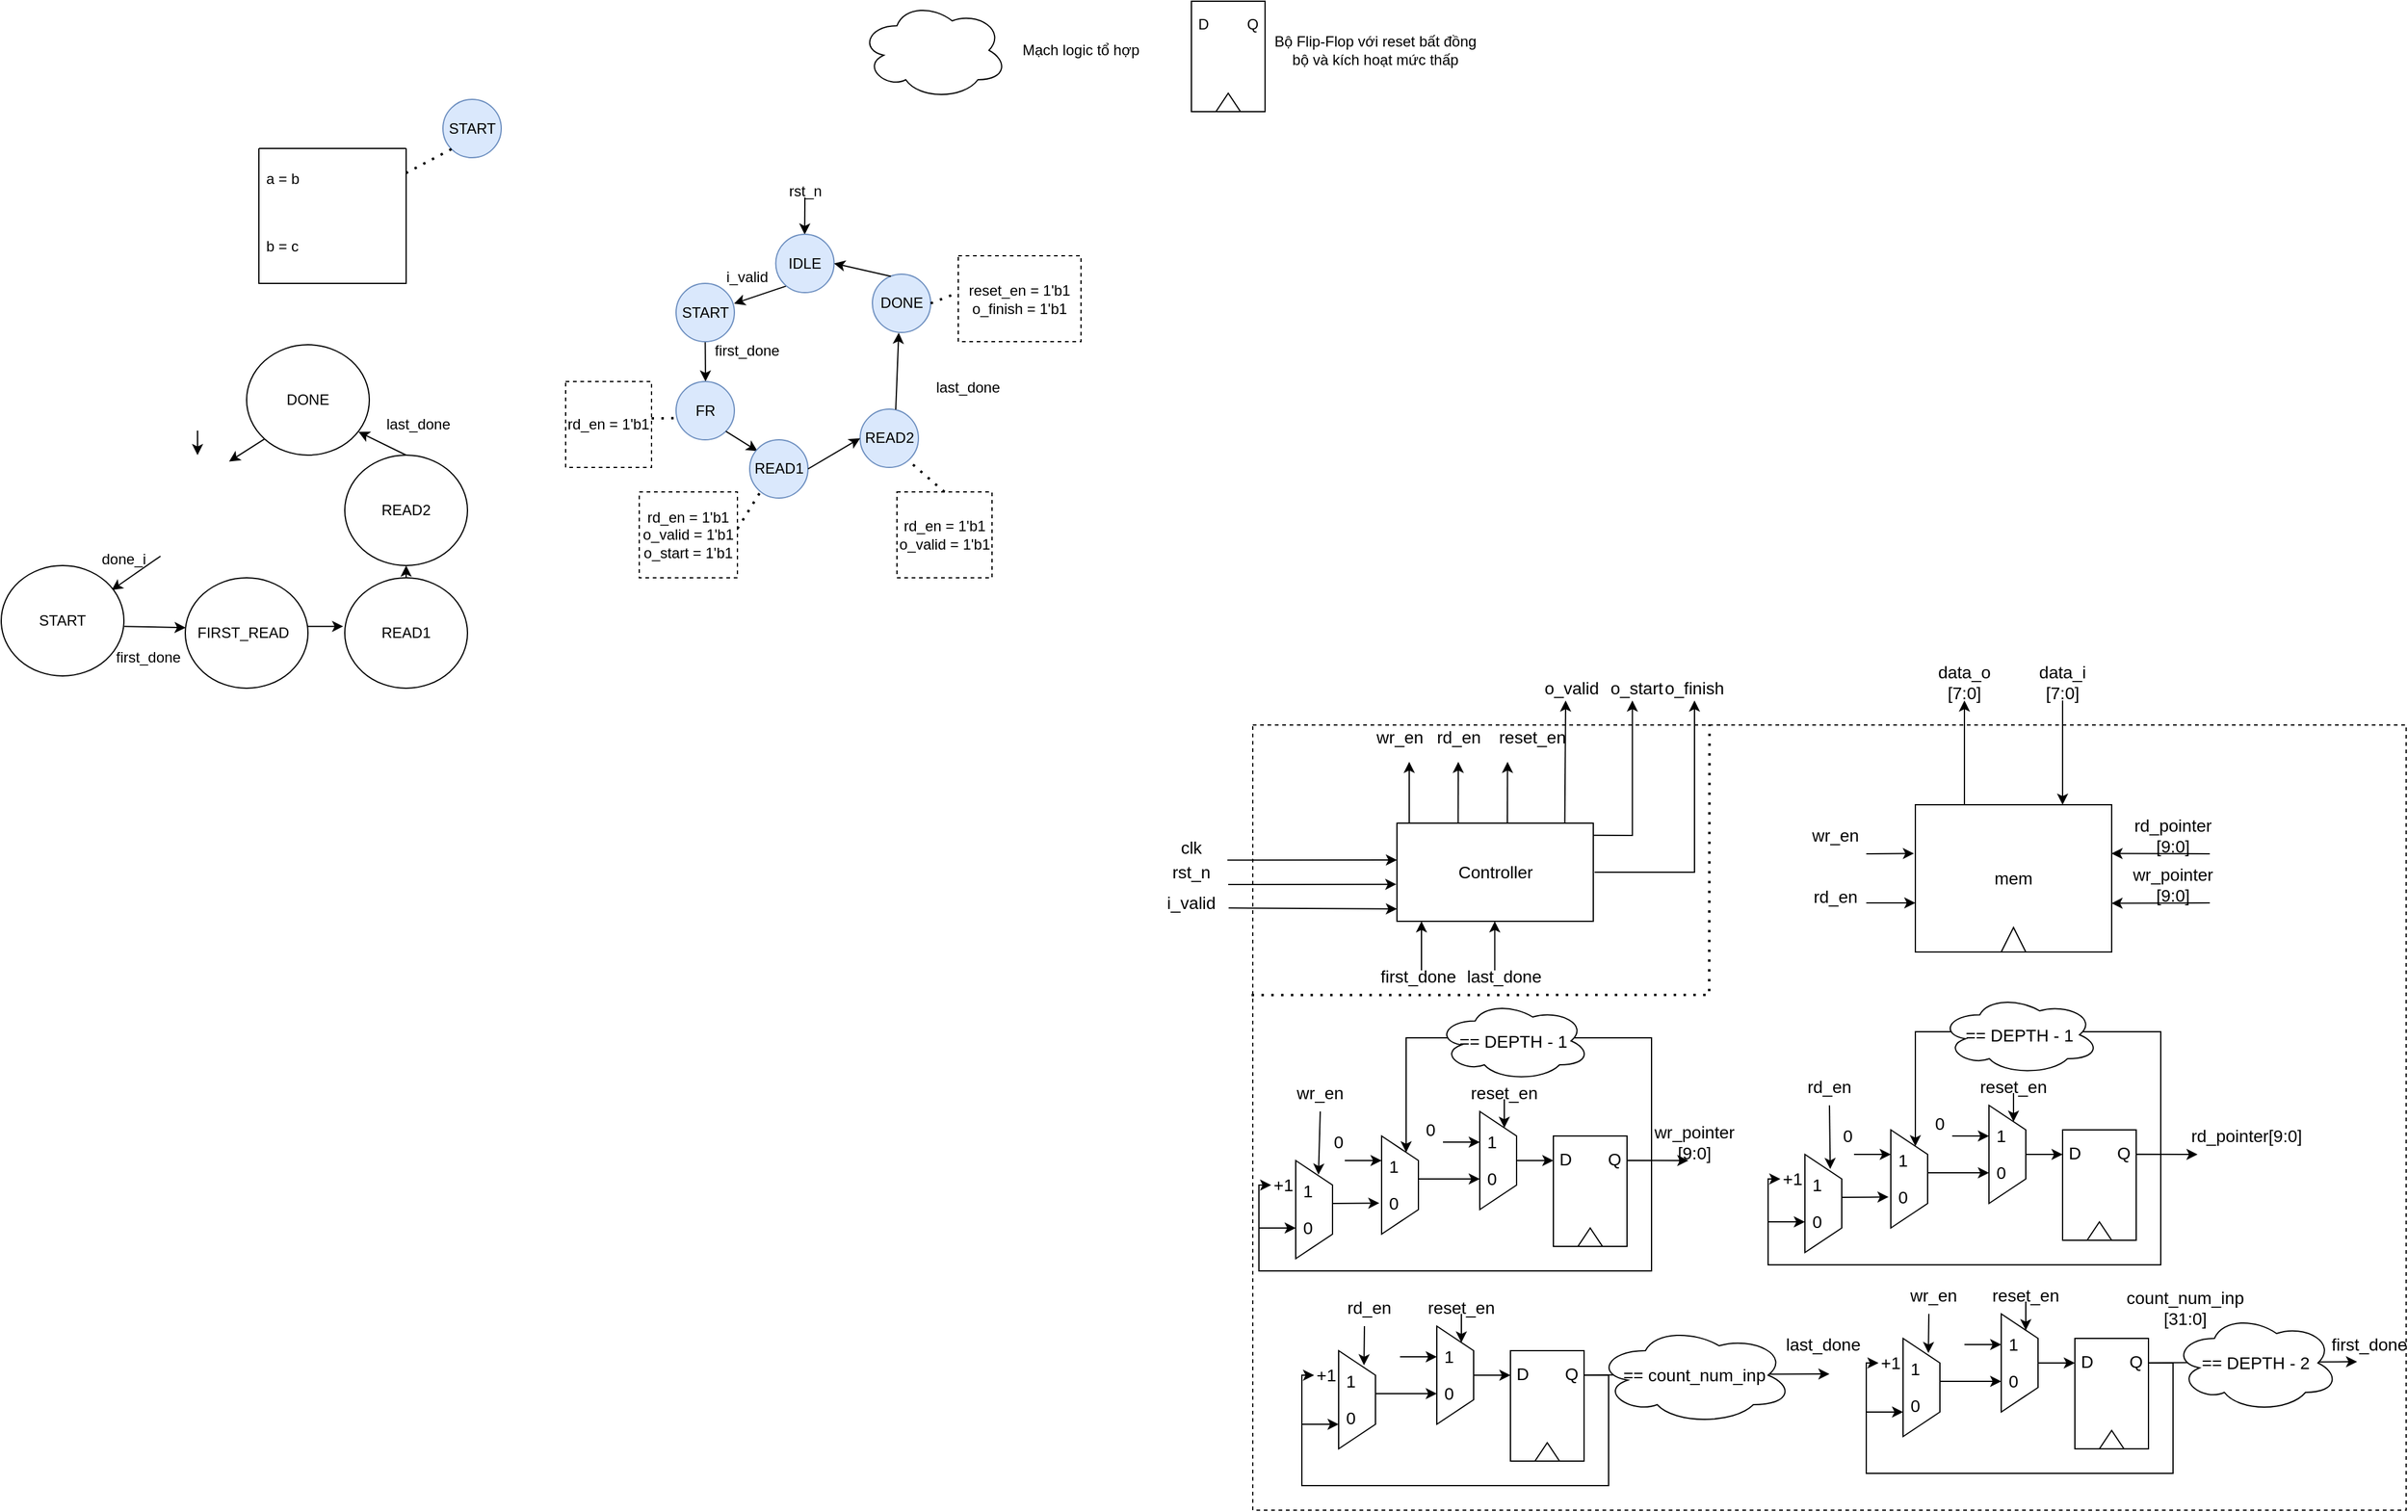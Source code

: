 <mxfile version="26.2.12">
  <diagram name="Page-1" id="U95p6Cpx4X8_NTuBjeX-">
    <mxGraphModel dx="1544" dy="1450" grid="1" gridSize="10" guides="1" tooltips="1" connect="1" arrows="1" fold="1" page="1" pageScale="1" pageWidth="850" pageHeight="1100" math="0" shadow="0">
      <root>
        <mxCell id="0" />
        <mxCell id="1" parent="0" />
        <mxCell id="5zMJlGilUF_v-8dUURK4-17" value="" style="group" parent="1" vertex="1" connectable="0">
          <mxGeometry x="-690" y="50" width="380" height="280" as="geometry" />
        </mxCell>
        <mxCell id="5zMJlGilUF_v-8dUURK4-2" value="" style="endArrow=classic;html=1;rounded=0;entryX=0.5;entryY=0;entryDx=0;entryDy=0;" parent="5zMJlGilUF_v-8dUURK4-17" edge="1">
          <mxGeometry width="50" height="50" relative="1" as="geometry">
            <mxPoint x="160" y="70" as="sourcePoint" />
            <mxPoint x="160" y="90.0" as="targetPoint" />
          </mxGeometry>
        </mxCell>
        <mxCell id="5zMJlGilUF_v-8dUURK4-3" value="" style="endArrow=classic;html=1;rounded=0;exitX=0.198;exitY=0.915;exitDx=0;exitDy=0;exitPerimeter=0;" parent="5zMJlGilUF_v-8dUURK4-17" edge="1">
          <mxGeometry width="50" height="50" relative="1" as="geometry">
            <mxPoint x="129.8" y="172.35" as="sourcePoint" />
            <mxPoint x="90" y="200" as="targetPoint" />
          </mxGeometry>
        </mxCell>
        <mxCell id="5zMJlGilUF_v-8dUURK4-4" value="START" style="ellipse;whiteSpace=wrap;html=1;" parent="5zMJlGilUF_v-8dUURK4-17" vertex="1">
          <mxGeometry y="180" width="100" height="90" as="geometry" />
        </mxCell>
        <mxCell id="5zMJlGilUF_v-8dUURK4-5" value="done_i" style="text;html=1;align=center;verticalAlign=middle;whiteSpace=wrap;rounded=0;" parent="5zMJlGilUF_v-8dUURK4-17" vertex="1">
          <mxGeometry x="70" y="160" width="60" height="30" as="geometry" />
        </mxCell>
        <mxCell id="5zMJlGilUF_v-8dUURK4-6" value="FIRST_READ&lt;span style=&quot;white-space: pre;&quot;&gt;&#x9;&lt;/span&gt;" style="ellipse;whiteSpace=wrap;html=1;" parent="5zMJlGilUF_v-8dUURK4-17" vertex="1">
          <mxGeometry x="150" y="190" width="100" height="90" as="geometry" />
        </mxCell>
        <mxCell id="5zMJlGilUF_v-8dUURK4-7" value="" style="endArrow=classic;html=1;rounded=0;exitX=1.002;exitY=0.551;exitDx=0;exitDy=0;exitPerimeter=0;entryX=0.003;entryY=0.452;entryDx=0;entryDy=0;entryPerimeter=0;" parent="5zMJlGilUF_v-8dUURK4-17" source="5zMJlGilUF_v-8dUURK4-4" target="5zMJlGilUF_v-8dUURK4-6" edge="1">
          <mxGeometry width="50" height="50" relative="1" as="geometry">
            <mxPoint x="200" y="210" as="sourcePoint" />
            <mxPoint x="250" y="160" as="targetPoint" />
          </mxGeometry>
        </mxCell>
        <mxCell id="5zMJlGilUF_v-8dUURK4-8" value="first_done" style="text;html=1;align=center;verticalAlign=middle;whiteSpace=wrap;rounded=0;" parent="5zMJlGilUF_v-8dUURK4-17" vertex="1">
          <mxGeometry x="90" y="240" width="60" height="30" as="geometry" />
        </mxCell>
        <mxCell id="5zMJlGilUF_v-8dUURK4-9" value="READ1" style="ellipse;whiteSpace=wrap;html=1;" parent="5zMJlGilUF_v-8dUURK4-17" vertex="1">
          <mxGeometry x="280" y="190" width="100" height="90" as="geometry" />
        </mxCell>
        <mxCell id="5zMJlGilUF_v-8dUURK4-10" value="READ2" style="ellipse;whiteSpace=wrap;html=1;" parent="5zMJlGilUF_v-8dUURK4-17" vertex="1">
          <mxGeometry x="280" y="90" width="100" height="90" as="geometry" />
        </mxCell>
        <mxCell id="5zMJlGilUF_v-8dUURK4-11" value="DONE" style="ellipse;whiteSpace=wrap;html=1;container=1;" parent="5zMJlGilUF_v-8dUURK4-17" vertex="1">
          <mxGeometry x="200" width="100" height="90" as="geometry" />
        </mxCell>
        <mxCell id="5zMJlGilUF_v-8dUURK4-12" value="" style="endArrow=classic;html=1;rounded=0;exitX=0.999;exitY=0.44;exitDx=0;exitDy=0;exitPerimeter=0;entryX=-0.013;entryY=0.44;entryDx=0;entryDy=0;entryPerimeter=0;" parent="5zMJlGilUF_v-8dUURK4-17" source="5zMJlGilUF_v-8dUURK4-6" target="5zMJlGilUF_v-8dUURK4-9" edge="1">
          <mxGeometry width="50" height="50" relative="1" as="geometry">
            <mxPoint x="200" y="210" as="sourcePoint" />
            <mxPoint x="250" y="160" as="targetPoint" />
          </mxGeometry>
        </mxCell>
        <mxCell id="5zMJlGilUF_v-8dUURK4-13" value="" style="endArrow=classic;html=1;rounded=0;exitX=0.5;exitY=0;exitDx=0;exitDy=0;entryX=0.5;entryY=1;entryDx=0;entryDy=0;" parent="5zMJlGilUF_v-8dUURK4-17" source="5zMJlGilUF_v-8dUURK4-9" target="5zMJlGilUF_v-8dUURK4-10" edge="1">
          <mxGeometry width="50" height="50" relative="1" as="geometry">
            <mxPoint x="230" y="180" as="sourcePoint" />
            <mxPoint x="280" y="130" as="targetPoint" />
          </mxGeometry>
        </mxCell>
        <mxCell id="5zMJlGilUF_v-8dUURK4-14" value="" style="endArrow=classic;html=1;rounded=0;exitX=0.5;exitY=0;exitDx=0;exitDy=0;entryX=0.912;entryY=0.789;entryDx=0;entryDy=0;entryPerimeter=0;" parent="5zMJlGilUF_v-8dUURK4-17" source="5zMJlGilUF_v-8dUURK4-10" target="5zMJlGilUF_v-8dUURK4-11" edge="1">
          <mxGeometry width="50" height="50" relative="1" as="geometry">
            <mxPoint x="200" y="160" as="sourcePoint" />
            <mxPoint x="250" y="110" as="targetPoint" />
          </mxGeometry>
        </mxCell>
        <mxCell id="5zMJlGilUF_v-8dUURK4-15" value="last_done" style="text;html=1;align=center;verticalAlign=middle;whiteSpace=wrap;rounded=0;" parent="5zMJlGilUF_v-8dUURK4-17" vertex="1">
          <mxGeometry x="310" y="50" width="60" height="30" as="geometry" />
        </mxCell>
        <mxCell id="5zMJlGilUF_v-8dUURK4-16" value="" style="endArrow=classic;html=1;rounded=0;exitX=0;exitY=1;exitDx=0;exitDy=0;entryX=0.757;entryY=0.058;entryDx=0;entryDy=0;entryPerimeter=0;" parent="5zMJlGilUF_v-8dUURK4-17" source="5zMJlGilUF_v-8dUURK4-11" edge="1">
          <mxGeometry width="50" height="50" relative="1" as="geometry">
            <mxPoint x="210" y="150" as="sourcePoint" />
            <mxPoint x="185.7" y="95.22" as="targetPoint" />
          </mxGeometry>
        </mxCell>
        <mxCell id="HgF1XkkMPFXbWhAPWSR5-7" value="" style="endArrow=classic;html=1;rounded=0;entryX=0.392;entryY=0.004;entryDx=0;entryDy=0;entryPerimeter=0;" parent="1" edge="1">
          <mxGeometry width="50" height="50" relative="1" as="geometry">
            <mxPoint x="-35" y="-70" as="sourcePoint" />
            <mxPoint x="-35.2" y="-39.8" as="targetPoint" />
          </mxGeometry>
        </mxCell>
        <mxCell id="HgF1XkkMPFXbWhAPWSR5-9" value="rst_n" style="text;html=1;align=center;verticalAlign=middle;whiteSpace=wrap;rounded=0;" parent="1" vertex="1">
          <mxGeometry x="-52.5" y="-80" width="35" height="10" as="geometry" />
        </mxCell>
        <mxCell id="HgF1XkkMPFXbWhAPWSR5-10" value="" style="endArrow=classic;html=1;rounded=0;exitX=0.179;exitY=0.888;exitDx=0;exitDy=0;exitPerimeter=0;entryX=0.995;entryY=0.347;entryDx=0;entryDy=0;entryPerimeter=0;" parent="1" source="HgF1XkkMPFXbWhAPWSR5-16" target="HgF1XkkMPFXbWhAPWSR5-17" edge="1">
          <mxGeometry width="50" height="50" relative="1" as="geometry">
            <mxPoint x="-52.678" y="2.678" as="sourcePoint" />
            <mxPoint x="-90" y="20" as="targetPoint" />
          </mxGeometry>
        </mxCell>
        <mxCell id="HgF1XkkMPFXbWhAPWSR5-13" value="i_valid" style="text;html=1;align=center;verticalAlign=middle;whiteSpace=wrap;rounded=0;" parent="1" vertex="1">
          <mxGeometry x="-112.5" y="-20" width="60" height="30" as="geometry" />
        </mxCell>
        <mxCell id="HgF1XkkMPFXbWhAPWSR5-14" value="" style="endArrow=classic;html=1;rounded=0;exitX=0.5;exitY=1;exitDx=0;exitDy=0;" parent="1" source="HgF1XkkMPFXbWhAPWSR5-17" edge="1">
          <mxGeometry width="50" height="50" relative="1" as="geometry">
            <mxPoint x="-115" y="50" as="sourcePoint" />
            <mxPoint x="-116" y="80" as="targetPoint" />
          </mxGeometry>
        </mxCell>
        <mxCell id="HgF1XkkMPFXbWhAPWSR5-16" value="IDLE" style="ellipse;whiteSpace=wrap;html=1;aspect=fixed;fillColor=#dae8fc;strokeColor=#6c8ebf;" parent="1" vertex="1">
          <mxGeometry x="-58.75" y="-40" width="47.5" height="47.5" as="geometry" />
        </mxCell>
        <mxCell id="HgF1XkkMPFXbWhAPWSR5-17" value="START" style="ellipse;whiteSpace=wrap;html=1;aspect=fixed;fillColor=#dae8fc;strokeColor=#6c8ebf;" parent="1" vertex="1">
          <mxGeometry x="-140" width="47.5" height="47.5" as="geometry" />
        </mxCell>
        <mxCell id="HgF1XkkMPFXbWhAPWSR5-18" value="first_done" style="text;html=1;align=center;verticalAlign=middle;whiteSpace=wrap;rounded=0;" parent="1" vertex="1">
          <mxGeometry x="-112.5" y="40" width="60" height="30" as="geometry" />
        </mxCell>
        <mxCell id="HgF1XkkMPFXbWhAPWSR5-19" value="FR" style="ellipse;whiteSpace=wrap;html=1;aspect=fixed;fillColor=#dae8fc;strokeColor=#6c8ebf;" parent="1" vertex="1">
          <mxGeometry x="-140" y="80" width="47.5" height="47.5" as="geometry" />
        </mxCell>
        <mxCell id="Ks9c8guaBDD-XEH5BfGx-1" value="" style="ellipse;shape=cloud;whiteSpace=wrap;html=1;" parent="1" vertex="1">
          <mxGeometry x="10" y="-230" width="120" height="80" as="geometry" />
        </mxCell>
        <mxCell id="Ks9c8guaBDD-XEH5BfGx-2" value="Mạch logic tổ hợp" style="text;html=1;align=center;verticalAlign=middle;whiteSpace=wrap;rounded=0;" parent="1" vertex="1">
          <mxGeometry x="130" y="-205" width="120" height="30" as="geometry" />
        </mxCell>
        <mxCell id="Ks9c8guaBDD-XEH5BfGx-3" value="" style="group" parent="1" vertex="1" connectable="0">
          <mxGeometry x="280" y="-230" width="60" height="90" as="geometry" />
        </mxCell>
        <mxCell id="Ks9c8guaBDD-XEH5BfGx-4" value="" style="rounded=0;whiteSpace=wrap;html=1;" parent="Ks9c8guaBDD-XEH5BfGx-3" vertex="1">
          <mxGeometry width="60" height="90" as="geometry" />
        </mxCell>
        <mxCell id="Ks9c8guaBDD-XEH5BfGx-5" value="" style="triangle;whiteSpace=wrap;html=1;direction=north;" parent="Ks9c8guaBDD-XEH5BfGx-3" vertex="1">
          <mxGeometry x="20" y="75" width="20" height="15" as="geometry" />
        </mxCell>
        <mxCell id="Ks9c8guaBDD-XEH5BfGx-6" value="D" style="text;html=1;align=center;verticalAlign=middle;whiteSpace=wrap;rounded=0;" parent="Ks9c8guaBDD-XEH5BfGx-3" vertex="1">
          <mxGeometry y="7.5" width="20" height="22.5" as="geometry" />
        </mxCell>
        <mxCell id="Ks9c8guaBDD-XEH5BfGx-7" value="Q" style="text;html=1;align=center;verticalAlign=middle;whiteSpace=wrap;rounded=0;" parent="Ks9c8guaBDD-XEH5BfGx-3" vertex="1">
          <mxGeometry x="40" y="7.5" width="20" height="22.5" as="geometry" />
        </mxCell>
        <mxCell id="Ks9c8guaBDD-XEH5BfGx-8" value="Bộ Flip-Flop với reset bất đồng bộ và kích hoạt mức thấp" style="text;html=1;align=center;verticalAlign=middle;whiteSpace=wrap;rounded=0;" parent="1" vertex="1">
          <mxGeometry x="340" y="-205" width="180" height="30" as="geometry" />
        </mxCell>
        <mxCell id="Ks9c8guaBDD-XEH5BfGx-19" value="" style="group" parent="1" vertex="1" connectable="0">
          <mxGeometry x="-480" y="-150" width="197.5" height="150" as="geometry" />
        </mxCell>
        <mxCell id="Ks9c8guaBDD-XEH5BfGx-9" value="START" style="ellipse;whiteSpace=wrap;html=1;aspect=fixed;fillColor=#dae8fc;strokeColor=#6c8ebf;" parent="Ks9c8guaBDD-XEH5BfGx-19" vertex="1">
          <mxGeometry x="150" width="47.5" height="47.5" as="geometry" />
        </mxCell>
        <mxCell id="Ks9c8guaBDD-XEH5BfGx-10" value="" style="endArrow=none;dashed=1;html=1;dashPattern=1 3;strokeWidth=2;rounded=0;exitX=0;exitY=1;exitDx=0;exitDy=0;" parent="Ks9c8guaBDD-XEH5BfGx-19" source="Ks9c8guaBDD-XEH5BfGx-9" edge="1">
          <mxGeometry width="50" height="50" relative="1" as="geometry">
            <mxPoint x="130" y="70" as="sourcePoint" />
            <mxPoint x="120" y="60" as="targetPoint" />
          </mxGeometry>
        </mxCell>
        <mxCell id="Ks9c8guaBDD-XEH5BfGx-15" value="" style="swimlane;fontStyle=0;childLayout=stackLayout;horizontal=1;startSize=0;horizontalStack=0;resizeParent=1;resizeParentMax=0;resizeLast=0;collapsible=1;marginBottom=0;whiteSpace=wrap;html=1;" parent="Ks9c8guaBDD-XEH5BfGx-19" vertex="1">
          <mxGeometry y="40" width="120" height="110" as="geometry" />
        </mxCell>
        <mxCell id="Ks9c8guaBDD-XEH5BfGx-17" value="a = b" style="text;strokeColor=none;fillColor=none;align=left;verticalAlign=middle;spacingLeft=4;spacingRight=4;overflow=hidden;points=[[0,0.5],[1,0.5]];portConstraint=eastwest;rotatable=0;whiteSpace=wrap;html=1;" parent="Ks9c8guaBDD-XEH5BfGx-15" vertex="1">
          <mxGeometry width="120" height="50" as="geometry" />
        </mxCell>
        <mxCell id="Ks9c8guaBDD-XEH5BfGx-18" value="b = c" style="text;strokeColor=none;fillColor=none;align=left;verticalAlign=middle;spacingLeft=4;spacingRight=4;overflow=hidden;points=[[0,0.5],[1,0.5]];portConstraint=eastwest;rotatable=0;whiteSpace=wrap;html=1;" parent="Ks9c8guaBDD-XEH5BfGx-15" vertex="1">
          <mxGeometry y="50" width="120" height="60" as="geometry" />
        </mxCell>
        <mxCell id="Ks9c8guaBDD-XEH5BfGx-20" value="" style="endArrow=none;dashed=1;html=1;dashPattern=1 3;strokeWidth=2;rounded=0;entryX=-0.042;entryY=0.63;entryDx=0;entryDy=0;entryPerimeter=0;" parent="1" target="HgF1XkkMPFXbWhAPWSR5-19" edge="1">
          <mxGeometry width="50" height="50" relative="1" as="geometry">
            <mxPoint x="-160" y="110" as="sourcePoint" />
            <mxPoint x="-130" y="90" as="targetPoint" />
          </mxGeometry>
        </mxCell>
        <mxCell id="Ks9c8guaBDD-XEH5BfGx-23" value="rd_en = 1&#39;b1" style="rounded=0;whiteSpace=wrap;html=1;dashed=1;" parent="1" vertex="1">
          <mxGeometry x="-230" y="80" width="70" height="70" as="geometry" />
        </mxCell>
        <mxCell id="Ks9c8guaBDD-XEH5BfGx-24" value="" style="endArrow=classic;html=1;rounded=0;exitX=1;exitY=1;exitDx=0;exitDy=0;entryX=0.134;entryY=0.194;entryDx=0;entryDy=0;entryPerimeter=0;" parent="1" source="HgF1XkkMPFXbWhAPWSR5-19" target="Ks9c8guaBDD-XEH5BfGx-25" edge="1">
          <mxGeometry width="50" height="50" relative="1" as="geometry">
            <mxPoint x="-50" y="120" as="sourcePoint" />
            <mxPoint x="-70" y="140" as="targetPoint" />
          </mxGeometry>
        </mxCell>
        <mxCell id="Ks9c8guaBDD-XEH5BfGx-25" value="READ1" style="ellipse;whiteSpace=wrap;html=1;aspect=fixed;fillColor=#dae8fc;strokeColor=#6c8ebf;" parent="1" vertex="1">
          <mxGeometry x="-80" y="127.5" width="47.5" height="47.5" as="geometry" />
        </mxCell>
        <mxCell id="Ks9c8guaBDD-XEH5BfGx-26" value="" style="endArrow=none;dashed=1;html=1;dashPattern=1 3;strokeWidth=2;rounded=0;entryX=0.17;entryY=0.915;entryDx=0;entryDy=0;entryPerimeter=0;" parent="1" target="Ks9c8guaBDD-XEH5BfGx-25" edge="1">
          <mxGeometry width="50" height="50" relative="1" as="geometry">
            <mxPoint x="-90" y="200" as="sourcePoint" />
            <mxPoint x="-72" y="200" as="targetPoint" />
          </mxGeometry>
        </mxCell>
        <mxCell id="Ks9c8guaBDD-XEH5BfGx-27" value="rd_en = 1&#39;b1&lt;br&gt;o_valid = 1&#39;b1&lt;br&gt;o_start = 1&#39;b1" style="rounded=0;whiteSpace=wrap;html=1;dashed=1;" parent="1" vertex="1">
          <mxGeometry x="-170" y="170" width="80" height="70" as="geometry" />
        </mxCell>
        <mxCell id="Ks9c8guaBDD-XEH5BfGx-28" value="READ2" style="ellipse;whiteSpace=wrap;html=1;aspect=fixed;fillColor=#dae8fc;strokeColor=#6c8ebf;" parent="1" vertex="1">
          <mxGeometry x="10" y="102.5" width="47.5" height="47.5" as="geometry" />
        </mxCell>
        <mxCell id="Ks9c8guaBDD-XEH5BfGx-29" value="" style="endArrow=classic;html=1;rounded=0;exitX=1;exitY=0.5;exitDx=0;exitDy=0;entryX=0;entryY=0.5;entryDx=0;entryDy=0;" parent="1" source="Ks9c8guaBDD-XEH5BfGx-25" target="Ks9c8guaBDD-XEH5BfGx-28" edge="1">
          <mxGeometry width="50" height="50" relative="1" as="geometry">
            <mxPoint x="-40" y="140" as="sourcePoint" />
            <mxPoint x="10" y="90" as="targetPoint" />
          </mxGeometry>
        </mxCell>
        <mxCell id="Ks9c8guaBDD-XEH5BfGx-30" value="rd_en = 1&#39;b1&lt;br&gt;o_valid = 1&#39;b1" style="rounded=0;whiteSpace=wrap;html=1;dashed=1;" parent="1" vertex="1">
          <mxGeometry x="40" y="170" width="77.5" height="70" as="geometry" />
        </mxCell>
        <mxCell id="Ks9c8guaBDD-XEH5BfGx-31" value="" style="endArrow=none;dashed=1;html=1;dashPattern=1 3;strokeWidth=2;rounded=0;entryX=0.845;entryY=0.898;entryDx=0;entryDy=0;exitX=0.5;exitY=0;exitDx=0;exitDy=0;entryPerimeter=0;" parent="1" source="Ks9c8guaBDD-XEH5BfGx-30" target="Ks9c8guaBDD-XEH5BfGx-28" edge="1">
          <mxGeometry width="50" height="50" relative="1" as="geometry">
            <mxPoint x="-40" y="180" as="sourcePoint" />
            <mxPoint x="10" y="130" as="targetPoint" />
          </mxGeometry>
        </mxCell>
        <mxCell id="Ks9c8guaBDD-XEH5BfGx-32" value="DONE" style="ellipse;whiteSpace=wrap;html=1;aspect=fixed;fillColor=#dae8fc;strokeColor=#6c8ebf;" parent="1" vertex="1">
          <mxGeometry x="20" y="-7.5" width="47.5" height="47.5" as="geometry" />
        </mxCell>
        <mxCell id="Ks9c8guaBDD-XEH5BfGx-33" value="" style="endArrow=classic;html=1;rounded=0;exitX=0.611;exitY=0.008;exitDx=0;exitDy=0;entryX=0.452;entryY=1.005;entryDx=0;entryDy=0;exitPerimeter=0;entryPerimeter=0;" parent="1" source="Ks9c8guaBDD-XEH5BfGx-28" target="Ks9c8guaBDD-XEH5BfGx-32" edge="1">
          <mxGeometry width="50" height="50" relative="1" as="geometry">
            <mxPoint x="42.604" y="138.546" as="sourcePoint" />
            <mxPoint x="44.9" y="40.005" as="targetPoint" />
          </mxGeometry>
        </mxCell>
        <mxCell id="Ks9c8guaBDD-XEH5BfGx-35" value="last_done" style="text;html=1;align=center;verticalAlign=middle;whiteSpace=wrap;rounded=0;" parent="1" vertex="1">
          <mxGeometry x="67.5" y="70" width="60" height="30" as="geometry" />
        </mxCell>
        <mxCell id="Ks9c8guaBDD-XEH5BfGx-37" value="reset_en = 1&#39;b1&lt;br&gt;o_finish = 1&#39;b1" style="rounded=0;whiteSpace=wrap;html=1;dashed=1;" parent="1" vertex="1">
          <mxGeometry x="90" y="-22.5" width="100" height="70" as="geometry" />
        </mxCell>
        <mxCell id="Ks9c8guaBDD-XEH5BfGx-38" value="" style="endArrow=none;dashed=1;html=1;dashPattern=1 3;strokeWidth=2;rounded=0;entryX=0;entryY=0.429;entryDx=0;entryDy=0;entryPerimeter=0;exitX=1;exitY=0.5;exitDx=0;exitDy=0;" parent="1" source="Ks9c8guaBDD-XEH5BfGx-32" target="Ks9c8guaBDD-XEH5BfGx-37" edge="1">
          <mxGeometry width="50" height="50" relative="1" as="geometry">
            <mxPoint x="-30" y="100" as="sourcePoint" />
            <mxPoint x="20" y="50" as="targetPoint" />
          </mxGeometry>
        </mxCell>
        <mxCell id="Ks9c8guaBDD-XEH5BfGx-39" value="" style="endArrow=classic;html=1;rounded=0;exitX=0.317;exitY=0.036;exitDx=0;exitDy=0;exitPerimeter=0;entryX=1;entryY=0.5;entryDx=0;entryDy=0;" parent="1" source="Ks9c8guaBDD-XEH5BfGx-32" target="HgF1XkkMPFXbWhAPWSR5-16" edge="1">
          <mxGeometry width="50" height="50" relative="1" as="geometry">
            <mxPoint x="-70" y="90" as="sourcePoint" />
            <mxPoint x="-20" y="40" as="targetPoint" />
          </mxGeometry>
        </mxCell>
        <mxCell id="5zMJlGilUF_v-8dUURK4-250" value="" style="rounded=0;whiteSpace=wrap;html=1;dashed=1;fontSize=14;" parent="1" vertex="1">
          <mxGeometry x="330" y="360" width="940" height="640" as="geometry" />
        </mxCell>
        <mxCell id="hZhW2IzUP-VDz9tQ_r6S-1" value="mem" style="rounded=0;whiteSpace=wrap;html=1;fontSize=14;" parent="1" vertex="1">
          <mxGeometry x="870" y="425" width="160" height="120" as="geometry" />
        </mxCell>
        <mxCell id="hZhW2IzUP-VDz9tQ_r6S-6" value="" style="endArrow=classic;html=1;rounded=0;entryX=0;entryY=0.375;entryDx=0;entryDy=0;entryPerimeter=0;exitX=0.988;exitY=0.17;exitDx=0;exitDy=0;exitPerimeter=0;fontSize=14;" parent="1" source="hZhW2IzUP-VDz9tQ_r6S-12" target="hZhW2IzUP-VDz9tQ_r6S-8" edge="1">
          <mxGeometry width="50" height="50" relative="1" as="geometry">
            <mxPoint x="300" y="470" as="sourcePoint" />
            <mxPoint x="447.5" y="470" as="targetPoint" />
          </mxGeometry>
        </mxCell>
        <mxCell id="hZhW2IzUP-VDz9tQ_r6S-8" value="Controller" style="rounded=0;whiteSpace=wrap;html=1;fontSize=14;" parent="1" vertex="1">
          <mxGeometry x="447.5" y="440" width="160" height="80" as="geometry" />
        </mxCell>
        <mxCell id="hZhW2IzUP-VDz9tQ_r6S-9" value="" style="endArrow=classic;html=1;rounded=0;entryX=-0.003;entryY=0.623;entryDx=0;entryDy=0;entryPerimeter=0;exitX=1;exitY=0;exitDx=0;exitDy=0;fontSize=14;" parent="1" source="hZhW2IzUP-VDz9tQ_r6S-13" target="hZhW2IzUP-VDz9tQ_r6S-8" edge="1">
          <mxGeometry width="50" height="50" relative="1" as="geometry">
            <mxPoint x="407.5" y="490" as="sourcePoint" />
            <mxPoint x="357.5" y="500" as="targetPoint" />
            <Array as="points">
              <mxPoint x="320" y="490" />
            </Array>
          </mxGeometry>
        </mxCell>
        <mxCell id="hZhW2IzUP-VDz9tQ_r6S-10" value="" style="endArrow=classic;html=1;rounded=0;entryX=-0.003;entryY=0.623;entryDx=0;entryDy=0;entryPerimeter=0;exitX=1.005;exitY=0.638;exitDx=0;exitDy=0;exitPerimeter=0;fontSize=14;" parent="1" source="hZhW2IzUP-VDz9tQ_r6S-13" edge="1">
          <mxGeometry width="50" height="50" relative="1" as="geometry">
            <mxPoint x="407.5" y="510" as="sourcePoint" />
            <mxPoint x="447.5" y="509.89" as="targetPoint" />
          </mxGeometry>
        </mxCell>
        <mxCell id="hZhW2IzUP-VDz9tQ_r6S-12" value="rst_n" style="text;html=1;align=center;verticalAlign=middle;whiteSpace=wrap;rounded=0;fontSize=14;" parent="1" vertex="1">
          <mxGeometry x="250" y="465" width="60" height="30" as="geometry" />
        </mxCell>
        <mxCell id="hZhW2IzUP-VDz9tQ_r6S-13" value="i_valid" style="text;html=1;align=center;verticalAlign=middle;whiteSpace=wrap;rounded=0;fontSize=14;" parent="1" vertex="1">
          <mxGeometry x="250" y="490" width="60" height="30" as="geometry" />
        </mxCell>
        <mxCell id="hZhW2IzUP-VDz9tQ_r6S-16" value="" style="endArrow=classic;html=1;rounded=0;exitX=0.877;exitY=-0.024;exitDx=0;exitDy=0;exitPerimeter=0;fontSize=14;" parent="1" edge="1">
          <mxGeometry width="50" height="50" relative="1" as="geometry">
            <mxPoint x="497.36" y="440" as="sourcePoint" />
            <mxPoint x="497.5" y="390" as="targetPoint" />
          </mxGeometry>
        </mxCell>
        <mxCell id="hZhW2IzUP-VDz9tQ_r6S-17" value="" style="endArrow=classic;html=1;rounded=0;exitX=0.877;exitY=-0.024;exitDx=0;exitDy=0;exitPerimeter=0;fontSize=14;" parent="1" edge="1">
          <mxGeometry width="50" height="50" relative="1" as="geometry">
            <mxPoint x="457.5" y="440" as="sourcePoint" />
            <mxPoint x="457.5" y="390" as="targetPoint" />
          </mxGeometry>
        </mxCell>
        <mxCell id="hZhW2IzUP-VDz9tQ_r6S-18" value="wr_en" style="text;html=1;align=center;verticalAlign=middle;whiteSpace=wrap;rounded=0;fontSize=14;" parent="1" vertex="1">
          <mxGeometry x="420" y="355" width="60" height="30" as="geometry" />
        </mxCell>
        <mxCell id="hZhW2IzUP-VDz9tQ_r6S-19" value="rd_en" style="text;html=1;align=center;verticalAlign=middle;whiteSpace=wrap;rounded=0;fontSize=14;" parent="1" vertex="1">
          <mxGeometry x="467.5" y="360" width="60" height="20" as="geometry" />
        </mxCell>
        <mxCell id="hZhW2IzUP-VDz9tQ_r6S-20" value="reset_en" style="text;html=1;align=center;verticalAlign=middle;whiteSpace=wrap;rounded=0;fontSize=14;" parent="1" vertex="1">
          <mxGeometry x="527.5" y="360" width="60" height="20" as="geometry" />
        </mxCell>
        <mxCell id="hZhW2IzUP-VDz9tQ_r6S-21" value="" style="endArrow=classic;html=1;rounded=0;entryX=0.75;entryY=0;entryDx=0;entryDy=0;fontSize=14;" parent="1" target="hZhW2IzUP-VDz9tQ_r6S-1" edge="1">
          <mxGeometry width="50" height="50" relative="1" as="geometry">
            <mxPoint x="990" y="340" as="sourcePoint" />
            <mxPoint x="962.381" y="225.003" as="targetPoint" />
          </mxGeometry>
        </mxCell>
        <mxCell id="hZhW2IzUP-VDz9tQ_r6S-22" value="data_i [7:0]" style="text;html=1;align=center;verticalAlign=middle;whiteSpace=wrap;rounded=0;fontSize=14;" parent="1" vertex="1">
          <mxGeometry x="960" y="310" width="60" height="30" as="geometry" />
        </mxCell>
        <mxCell id="hZhW2IzUP-VDz9tQ_r6S-24" value="" style="endArrow=classic;html=1;rounded=0;entryX=-0.007;entryY=0.331;entryDx=0;entryDy=0;entryPerimeter=0;fontSize=14;" parent="1" target="hZhW2IzUP-VDz9tQ_r6S-1" edge="1">
          <mxGeometry width="50" height="50" relative="1" as="geometry">
            <mxPoint x="830" y="465" as="sourcePoint" />
            <mxPoint x="860" y="410" as="targetPoint" />
          </mxGeometry>
        </mxCell>
        <mxCell id="hZhW2IzUP-VDz9tQ_r6S-25" value="wr_en" style="text;html=1;align=center;verticalAlign=middle;whiteSpace=wrap;rounded=0;fontSize=14;" parent="1" vertex="1">
          <mxGeometry x="775" y="435" width="60" height="30" as="geometry" />
        </mxCell>
        <mxCell id="hZhW2IzUP-VDz9tQ_r6S-26" value="" style="endArrow=classic;html=1;rounded=0;fontSize=14;" parent="1" edge="1">
          <mxGeometry width="50" height="50" relative="1" as="geometry">
            <mxPoint x="830" y="505" as="sourcePoint" />
            <mxPoint x="870" y="505" as="targetPoint" />
          </mxGeometry>
        </mxCell>
        <mxCell id="hZhW2IzUP-VDz9tQ_r6S-27" value="rd_en" style="text;html=1;align=center;verticalAlign=middle;whiteSpace=wrap;rounded=0;fontSize=14;" parent="1" vertex="1">
          <mxGeometry x="775" y="485" width="60" height="30" as="geometry" />
        </mxCell>
        <mxCell id="hZhW2IzUP-VDz9tQ_r6S-30" value="" style="endArrow=classic;html=1;rounded=0;entryX=0.999;entryY=0.331;entryDx=0;entryDy=0;entryPerimeter=0;fontSize=14;" parent="1" target="hZhW2IzUP-VDz9tQ_r6S-1" edge="1">
          <mxGeometry width="50" height="50" relative="1" as="geometry">
            <mxPoint x="1110" y="465" as="sourcePoint" />
            <mxPoint x="1030" y="467" as="targetPoint" />
          </mxGeometry>
        </mxCell>
        <mxCell id="hZhW2IzUP-VDz9tQ_r6S-31" value="rd_pointer [9:0]" style="text;html=1;align=center;verticalAlign=middle;whiteSpace=wrap;rounded=0;fontSize=14;" parent="1" vertex="1">
          <mxGeometry x="1050" y="435" width="60" height="30" as="geometry" />
        </mxCell>
        <mxCell id="hZhW2IzUP-VDz9tQ_r6S-32" value="" style="endArrow=classic;html=1;rounded=0;entryX=0.999;entryY=0.669;entryDx=0;entryDy=0;entryPerimeter=0;fontSize=14;" parent="1" target="hZhW2IzUP-VDz9tQ_r6S-1" edge="1">
          <mxGeometry width="50" height="50" relative="1" as="geometry">
            <mxPoint x="1110" y="505" as="sourcePoint" />
            <mxPoint x="1140" y="525" as="targetPoint" />
          </mxGeometry>
        </mxCell>
        <mxCell id="hZhW2IzUP-VDz9tQ_r6S-33" value="wr_pointer [9:0]" style="text;html=1;align=center;verticalAlign=middle;whiteSpace=wrap;rounded=0;fontSize=14;" parent="1" vertex="1">
          <mxGeometry x="1050" y="475" width="60" height="30" as="geometry" />
        </mxCell>
        <mxCell id="hZhW2IzUP-VDz9tQ_r6S-44" value="" style="triangle;whiteSpace=wrap;html=1;direction=north;fontSize=14;" parent="1" vertex="1">
          <mxGeometry x="940" y="525" width="20" height="20" as="geometry" />
        </mxCell>
        <mxCell id="hZhW2IzUP-VDz9tQ_r6S-86" value="" style="endArrow=classic;html=1;rounded=0;exitX=0.25;exitY=0;exitDx=0;exitDy=0;fontSize=14;" parent="1" source="hZhW2IzUP-VDz9tQ_r6S-1" edge="1">
          <mxGeometry width="50" height="50" relative="1" as="geometry">
            <mxPoint x="926" y="425.0" as="sourcePoint" />
            <mxPoint x="910" y="340" as="targetPoint" />
          </mxGeometry>
        </mxCell>
        <mxCell id="hZhW2IzUP-VDz9tQ_r6S-87" value="data_o [7:0]" style="text;html=1;align=center;verticalAlign=middle;whiteSpace=wrap;rounded=0;fontSize=14;" parent="1" vertex="1">
          <mxGeometry x="880" y="310" width="60" height="30" as="geometry" />
        </mxCell>
        <mxCell id="hZhW2IzUP-VDz9tQ_r6S-90" value="" style="endArrow=classic;html=1;rounded=0;fontSize=14;" parent="1" edge="1">
          <mxGeometry width="50" height="50" relative="1" as="geometry">
            <mxPoint x="467.5" y="560" as="sourcePoint" />
            <mxPoint x="467.5" y="520" as="targetPoint" />
          </mxGeometry>
        </mxCell>
        <mxCell id="5zMJlGilUF_v-8dUURK4-18" value="first_done" style="text;html=1;align=center;verticalAlign=middle;whiteSpace=wrap;rounded=0;fontSize=14;" parent="1" vertex="1">
          <mxGeometry x="435" y="550" width="60" height="30" as="geometry" />
        </mxCell>
        <mxCell id="5zMJlGilUF_v-8dUURK4-19" value="" style="endArrow=classic;html=1;rounded=0;entryX=0.369;entryY=0.976;entryDx=0;entryDy=0;entryPerimeter=0;fontSize=14;" parent="1" edge="1">
          <mxGeometry width="50" height="50" relative="1" as="geometry">
            <mxPoint x="527.22" y="560" as="sourcePoint" />
            <mxPoint x="527.22" y="520" as="targetPoint" />
          </mxGeometry>
        </mxCell>
        <mxCell id="5zMJlGilUF_v-8dUURK4-20" value="last_done" style="text;html=1;align=center;verticalAlign=middle;whiteSpace=wrap;rounded=0;fontSize=14;" parent="1" vertex="1">
          <mxGeometry x="505" y="550" width="60" height="30" as="geometry" />
        </mxCell>
        <mxCell id="5zMJlGilUF_v-8dUURK4-21" value="" style="endArrow=classic;html=1;rounded=0;exitX=0.855;exitY=-0.001;exitDx=0;exitDy=0;exitPerimeter=0;fontSize=14;" parent="1" source="hZhW2IzUP-VDz9tQ_r6S-8" edge="1">
          <mxGeometry width="50" height="50" relative="1" as="geometry">
            <mxPoint x="567.5" y="420" as="sourcePoint" />
            <mxPoint x="585" y="340" as="targetPoint" />
          </mxGeometry>
        </mxCell>
        <mxCell id="5zMJlGilUF_v-8dUURK4-22" value="o_valid" style="text;html=1;align=center;verticalAlign=middle;whiteSpace=wrap;rounded=0;fontSize=14;" parent="1" vertex="1">
          <mxGeometry x="560" y="320" width="60" height="20" as="geometry" />
        </mxCell>
        <mxCell id="5zMJlGilUF_v-8dUURK4-23" value="" style="endArrow=classic;html=1;rounded=0;exitX=0.877;exitY=-0.024;exitDx=0;exitDy=0;exitPerimeter=0;fontSize=14;" parent="1" edge="1">
          <mxGeometry width="50" height="50" relative="1" as="geometry">
            <mxPoint x="537.5" y="440" as="sourcePoint" />
            <mxPoint x="537.64" y="390" as="targetPoint" />
          </mxGeometry>
        </mxCell>
        <mxCell id="5zMJlGilUF_v-8dUURK4-24" value="" style="endArrow=classic;html=1;rounded=0;exitX=1.001;exitY=0.124;exitDx=0;exitDy=0;exitPerimeter=0;fontSize=14;" parent="1" source="hZhW2IzUP-VDz9tQ_r6S-8" edge="1">
          <mxGeometry width="50" height="50" relative="1" as="geometry">
            <mxPoint x="607.5" y="450.88" as="sourcePoint" />
            <mxPoint x="639.36" y="340" as="targetPoint" />
            <Array as="points">
              <mxPoint x="639.36" y="450" />
            </Array>
          </mxGeometry>
        </mxCell>
        <mxCell id="5zMJlGilUF_v-8dUURK4-25" value="o_start" style="text;html=1;align=center;verticalAlign=middle;whiteSpace=wrap;rounded=0;fontSize=14;" parent="1" vertex="1">
          <mxGeometry x="612.5" y="320" width="60" height="20" as="geometry" />
        </mxCell>
        <mxCell id="5zMJlGilUF_v-8dUURK4-26" value="" style="endArrow=classic;html=1;rounded=0;exitX=1.004;exitY=0.136;exitDx=0;exitDy=0;exitPerimeter=0;fontSize=14;" parent="1" edge="1">
          <mxGeometry width="50" height="50" relative="1" as="geometry">
            <mxPoint x="608.5" y="480" as="sourcePoint" />
            <mxPoint x="690" y="340" as="targetPoint" />
            <Array as="points">
              <mxPoint x="690" y="480" />
            </Array>
          </mxGeometry>
        </mxCell>
        <mxCell id="5zMJlGilUF_v-8dUURK4-27" value="o_finish" style="text;html=1;align=center;verticalAlign=middle;whiteSpace=wrap;rounded=0;fontSize=14;" parent="1" vertex="1">
          <mxGeometry x="660" y="320" width="60" height="20" as="geometry" />
        </mxCell>
        <mxCell id="5zMJlGilUF_v-8dUURK4-32" value="" style="group;fontSize=14;" parent="1" vertex="1" connectable="0">
          <mxGeometry x="575" y="695" width="60" height="90" as="geometry" />
        </mxCell>
        <mxCell id="sY5fhT-2n5ank0Gb999y-2" value="" style="group" vertex="1" connectable="0" parent="5zMJlGilUF_v-8dUURK4-32">
          <mxGeometry width="60" height="90" as="geometry" />
        </mxCell>
        <mxCell id="5zMJlGilUF_v-8dUURK4-29" value="" style="rounded=0;whiteSpace=wrap;html=1;fontSize=14;" parent="sY5fhT-2n5ank0Gb999y-2" vertex="1">
          <mxGeometry width="60" height="90" as="geometry" />
        </mxCell>
        <mxCell id="5zMJlGilUF_v-8dUURK4-30" value="" style="triangle;whiteSpace=wrap;html=1;direction=north;fontSize=14;" parent="sY5fhT-2n5ank0Gb999y-2" vertex="1">
          <mxGeometry x="20" y="75" width="20" height="15" as="geometry" />
        </mxCell>
        <mxCell id="5zMJlGilUF_v-8dUURK4-33" value="D" style="text;html=1;align=center;verticalAlign=middle;whiteSpace=wrap;rounded=0;fontSize=14;" parent="sY5fhT-2n5ank0Gb999y-2" vertex="1">
          <mxGeometry y="7.5" width="20" height="22.5" as="geometry" />
        </mxCell>
        <mxCell id="5zMJlGilUF_v-8dUURK4-39" value="Q" style="text;html=1;align=center;verticalAlign=middle;whiteSpace=wrap;rounded=0;fontSize=14;" parent="sY5fhT-2n5ank0Gb999y-2" vertex="1">
          <mxGeometry x="40" y="7.5" width="20" height="22.5" as="geometry" />
        </mxCell>
        <mxCell id="5zMJlGilUF_v-8dUURK4-40" value="" style="endArrow=classic;html=1;rounded=0;fontSize=14;" parent="1" edge="1">
          <mxGeometry width="50" height="50" relative="1" as="geometry">
            <mxPoint x="545" y="715" as="sourcePoint" />
            <mxPoint x="575" y="715" as="targetPoint" />
          </mxGeometry>
        </mxCell>
        <mxCell id="5zMJlGilUF_v-8dUURK4-41" value="" style="endArrow=classic;html=1;rounded=0;exitX=1.033;exitY=0.552;exitDx=0;exitDy=0;exitPerimeter=0;fontSize=14;" parent="1" source="5zMJlGilUF_v-8dUURK4-39" edge="1">
          <mxGeometry width="50" height="50" relative="1" as="geometry">
            <mxPoint x="665" y="755" as="sourcePoint" />
            <mxPoint x="685" y="715" as="targetPoint" />
          </mxGeometry>
        </mxCell>
        <mxCell id="5zMJlGilUF_v-8dUURK4-45" value="" style="group;fontSize=14;" parent="1" vertex="1" connectable="0">
          <mxGeometry x="515" y="675" width="30" height="80" as="geometry" />
        </mxCell>
        <mxCell id="5zMJlGilUF_v-8dUURK4-42" value="" style="shape=trapezoid;perimeter=trapezoidPerimeter;whiteSpace=wrap;html=1;fixedSize=1;direction=south;fontSize=14;" parent="5zMJlGilUF_v-8dUURK4-45" vertex="1">
          <mxGeometry width="30" height="80" as="geometry" />
        </mxCell>
        <mxCell id="5zMJlGilUF_v-8dUURK4-43" value="1" style="text;html=1;align=center;verticalAlign=middle;whiteSpace=wrap;rounded=0;fontSize=14;" parent="5zMJlGilUF_v-8dUURK4-45" vertex="1">
          <mxGeometry y="20" width="20" height="10" as="geometry" />
        </mxCell>
        <mxCell id="5zMJlGilUF_v-8dUURK4-44" value="0" style="text;html=1;align=center;verticalAlign=middle;whiteSpace=wrap;rounded=0;fontSize=14;" parent="5zMJlGilUF_v-8dUURK4-45" vertex="1">
          <mxGeometry y="50" width="20" height="10" as="geometry" />
        </mxCell>
        <mxCell id="5zMJlGilUF_v-8dUURK4-46" value="" style="endArrow=classic;html=1;rounded=0;entryX=0;entryY=0.25;entryDx=0;entryDy=0;fontSize=14;" parent="1" target="5zMJlGilUF_v-8dUURK4-42" edge="1">
          <mxGeometry width="50" height="50" relative="1" as="geometry">
            <mxPoint x="535" y="665" as="sourcePoint" />
            <mxPoint x="595" y="655" as="targetPoint" />
          </mxGeometry>
        </mxCell>
        <mxCell id="5zMJlGilUF_v-8dUURK4-47" value="reset_en" style="text;html=1;align=center;verticalAlign=middle;whiteSpace=wrap;rounded=0;fontSize=14;" parent="1" vertex="1">
          <mxGeometry x="505" y="645" width="60" height="30" as="geometry" />
        </mxCell>
        <mxCell id="5zMJlGilUF_v-8dUURK4-48" value="" style="endArrow=classic;html=1;rounded=0;entryX=0;entryY=0.5;entryDx=0;entryDy=0;fontSize=14;" parent="1" target="5zMJlGilUF_v-8dUURK4-43" edge="1">
          <mxGeometry width="50" height="50" relative="1" as="geometry">
            <mxPoint x="485" y="700" as="sourcePoint" />
            <mxPoint x="520" y="665" as="targetPoint" />
          </mxGeometry>
        </mxCell>
        <mxCell id="5zMJlGilUF_v-8dUURK4-49" value="0" style="text;html=1;align=center;verticalAlign=middle;whiteSpace=wrap;rounded=0;fontSize=14;" parent="1" vertex="1">
          <mxGeometry x="445" y="675" width="60" height="30" as="geometry" />
        </mxCell>
        <mxCell id="5zMJlGilUF_v-8dUURK4-50" value="" style="endArrow=classic;html=1;rounded=0;entryX=0;entryY=0.5;entryDx=0;entryDy=0;fontSize=14;" parent="1" target="5zMJlGilUF_v-8dUURK4-44" edge="1">
          <mxGeometry width="50" height="50" relative="1" as="geometry">
            <mxPoint x="465" y="730" as="sourcePoint" />
            <mxPoint x="500" y="690" as="targetPoint" />
          </mxGeometry>
        </mxCell>
        <mxCell id="5zMJlGilUF_v-8dUURK4-51" value="" style="group;fontSize=14;" parent="1" vertex="1" connectable="0">
          <mxGeometry x="365" y="715" width="30" height="80" as="geometry" />
        </mxCell>
        <mxCell id="5zMJlGilUF_v-8dUURK4-52" value="" style="shape=trapezoid;perimeter=trapezoidPerimeter;whiteSpace=wrap;html=1;fixedSize=1;direction=south;fontSize=14;" parent="5zMJlGilUF_v-8dUURK4-51" vertex="1">
          <mxGeometry width="30" height="80" as="geometry" />
        </mxCell>
        <mxCell id="5zMJlGilUF_v-8dUURK4-53" value="1" style="text;html=1;align=center;verticalAlign=middle;whiteSpace=wrap;rounded=0;fontSize=14;" parent="5zMJlGilUF_v-8dUURK4-51" vertex="1">
          <mxGeometry y="20" width="20" height="10" as="geometry" />
        </mxCell>
        <mxCell id="5zMJlGilUF_v-8dUURK4-54" value="0" style="text;html=1;align=center;verticalAlign=middle;whiteSpace=wrap;rounded=0;fontSize=14;" parent="5zMJlGilUF_v-8dUURK4-51" vertex="1">
          <mxGeometry y="50" width="20" height="10" as="geometry" />
        </mxCell>
        <mxCell id="5zMJlGilUF_v-8dUURK4-56" value="wr_en" style="text;html=1;align=center;verticalAlign=middle;whiteSpace=wrap;rounded=0;fontSize=14;" parent="1" vertex="1">
          <mxGeometry x="355" y="645" width="60" height="30" as="geometry" />
        </mxCell>
        <mxCell id="5zMJlGilUF_v-8dUURK4-57" value="wr_pointer [9:0]" style="text;html=1;align=center;verticalAlign=middle;whiteSpace=wrap;rounded=0;fontSize=14;" parent="1" vertex="1">
          <mxGeometry x="660" y="685" width="60" height="30" as="geometry" />
        </mxCell>
        <mxCell id="5zMJlGilUF_v-8dUURK4-59" value="" style="endArrow=classic;html=1;rounded=0;fontSize=14;" parent="1" edge="1">
          <mxGeometry width="50" height="50" relative="1" as="geometry">
            <mxPoint x="335" y="775" as="sourcePoint" />
            <mxPoint x="345" y="735" as="targetPoint" />
            <Array as="points">
              <mxPoint x="335" y="735" />
            </Array>
          </mxGeometry>
        </mxCell>
        <mxCell id="5zMJlGilUF_v-8dUURK4-60" value="+1" style="text;html=1;align=center;verticalAlign=middle;whiteSpace=wrap;rounded=0;fontSize=14;" parent="1" vertex="1">
          <mxGeometry x="350" y="725" width="10" height="20" as="geometry" />
        </mxCell>
        <mxCell id="5zMJlGilUF_v-8dUURK4-61" value="" style="group;fontSize=14;" parent="1" vertex="1" connectable="0">
          <mxGeometry x="435" y="695" width="30" height="80" as="geometry" />
        </mxCell>
        <mxCell id="5zMJlGilUF_v-8dUURK4-62" value="" style="shape=trapezoid;perimeter=trapezoidPerimeter;whiteSpace=wrap;html=1;fixedSize=1;direction=south;fontSize=14;" parent="5zMJlGilUF_v-8dUURK4-61" vertex="1">
          <mxGeometry width="30" height="80" as="geometry" />
        </mxCell>
        <mxCell id="5zMJlGilUF_v-8dUURK4-63" value="1" style="text;html=1;align=center;verticalAlign=middle;whiteSpace=wrap;rounded=0;fontSize=14;" parent="5zMJlGilUF_v-8dUURK4-61" vertex="1">
          <mxGeometry y="20" width="20" height="10" as="geometry" />
        </mxCell>
        <mxCell id="5zMJlGilUF_v-8dUURK4-64" value="0" style="text;html=1;align=center;verticalAlign=middle;whiteSpace=wrap;rounded=0;fontSize=14;" parent="5zMJlGilUF_v-8dUURK4-61" vertex="1">
          <mxGeometry y="50" width="20" height="10" as="geometry" />
        </mxCell>
        <mxCell id="5zMJlGilUF_v-8dUURK4-65" value="" style="endArrow=classic;html=1;rounded=0;entryX=0;entryY=0.25;entryDx=0;entryDy=0;fontSize=14;" parent="1" target="5zMJlGilUF_v-8dUURK4-62" edge="1">
          <mxGeometry width="50" height="50" relative="1" as="geometry">
            <mxPoint x="655" y="715" as="sourcePoint" />
            <mxPoint x="515" y="655" as="targetPoint" />
            <Array as="points">
              <mxPoint x="655" y="615" />
              <mxPoint x="455" y="615" />
            </Array>
          </mxGeometry>
        </mxCell>
        <mxCell id="5zMJlGilUF_v-8dUURK4-66" value="" style="endArrow=classic;html=1;rounded=0;entryX=0;entryY=0;entryDx=0;entryDy=0;fontSize=14;" parent="1" target="5zMJlGilUF_v-8dUURK4-63" edge="1">
          <mxGeometry width="50" height="50" relative="1" as="geometry">
            <mxPoint x="405" y="715" as="sourcePoint" />
            <mxPoint x="485" y="705" as="targetPoint" />
          </mxGeometry>
        </mxCell>
        <mxCell id="5zMJlGilUF_v-8dUURK4-67" value="0" style="text;html=1;align=center;verticalAlign=middle;whiteSpace=wrap;rounded=0;fontSize=14;" parent="1" vertex="1">
          <mxGeometry x="370" y="685" width="60" height="30" as="geometry" />
        </mxCell>
        <mxCell id="5zMJlGilUF_v-8dUURK4-68" value="== DEPTH - 1" style="ellipse;shape=cloud;whiteSpace=wrap;html=1;fontSize=14;" parent="1" vertex="1">
          <mxGeometry x="480" y="585" width="125" height="65" as="geometry" />
        </mxCell>
        <mxCell id="5zMJlGilUF_v-8dUURK4-70" value="" style="endArrow=classic;html=1;rounded=0;entryX=-0.092;entryY=0.471;entryDx=0;entryDy=0;entryPerimeter=0;fontSize=14;" parent="1" target="5zMJlGilUF_v-8dUURK4-64" edge="1">
          <mxGeometry width="50" height="50" relative="1" as="geometry">
            <mxPoint x="395" y="750" as="sourcePoint" />
            <mxPoint x="545" y="715" as="targetPoint" />
          </mxGeometry>
        </mxCell>
        <mxCell id="5zMJlGilUF_v-8dUURK4-71" value="" style="endArrow=classic;html=1;rounded=0;entryX=0.144;entryY=0.382;entryDx=0;entryDy=0;entryPerimeter=0;fontSize=14;" parent="1" target="5zMJlGilUF_v-8dUURK4-52" edge="1">
          <mxGeometry width="50" height="50" relative="1" as="geometry">
            <mxPoint x="385" y="675" as="sourcePoint" />
            <mxPoint x="425" y="615" as="targetPoint" />
          </mxGeometry>
        </mxCell>
        <mxCell id="5zMJlGilUF_v-8dUURK4-73" value="" style="endArrow=classic;html=1;rounded=0;exitX=1.017;exitY=0.556;exitDx=0;exitDy=0;exitPerimeter=0;entryX=0;entryY=0.5;entryDx=0;entryDy=0;fontSize=14;" parent="1" source="5zMJlGilUF_v-8dUURK4-39" target="5zMJlGilUF_v-8dUURK4-54" edge="1">
          <mxGeometry width="50" height="50" relative="1" as="geometry">
            <mxPoint x="670" y="805" as="sourcePoint" />
            <mxPoint x="295" y="805" as="targetPoint" />
            <Array as="points">
              <mxPoint x="655" y="715" />
              <mxPoint x="655" y="805" />
              <mxPoint x="335" y="805" />
              <mxPoint x="335" y="770" />
            </Array>
          </mxGeometry>
        </mxCell>
        <mxCell id="5zMJlGilUF_v-8dUURK4-74" value="" style="group;fontSize=14;" parent="1" vertex="1" connectable="0">
          <mxGeometry x="990" y="690" width="60" height="90" as="geometry" />
        </mxCell>
        <mxCell id="5zMJlGilUF_v-8dUURK4-75" value="" style="rounded=0;whiteSpace=wrap;html=1;fontSize=14;" parent="5zMJlGilUF_v-8dUURK4-74" vertex="1">
          <mxGeometry width="60" height="90" as="geometry" />
        </mxCell>
        <mxCell id="5zMJlGilUF_v-8dUURK4-76" value="" style="triangle;whiteSpace=wrap;html=1;direction=north;fontSize=14;" parent="5zMJlGilUF_v-8dUURK4-74" vertex="1">
          <mxGeometry x="20" y="75" width="20" height="15" as="geometry" />
        </mxCell>
        <mxCell id="5zMJlGilUF_v-8dUURK4-77" value="D" style="text;html=1;align=center;verticalAlign=middle;whiteSpace=wrap;rounded=0;fontSize=14;" parent="5zMJlGilUF_v-8dUURK4-74" vertex="1">
          <mxGeometry y="7.5" width="20" height="22.5" as="geometry" />
        </mxCell>
        <mxCell id="5zMJlGilUF_v-8dUURK4-78" value="Q" style="text;html=1;align=center;verticalAlign=middle;whiteSpace=wrap;rounded=0;fontSize=14;" parent="5zMJlGilUF_v-8dUURK4-74" vertex="1">
          <mxGeometry x="40" y="7.5" width="20" height="22.5" as="geometry" />
        </mxCell>
        <mxCell id="5zMJlGilUF_v-8dUURK4-79" value="" style="endArrow=classic;html=1;rounded=0;fontSize=14;" parent="1" edge="1">
          <mxGeometry width="50" height="50" relative="1" as="geometry">
            <mxPoint x="960" y="710" as="sourcePoint" />
            <mxPoint x="990" y="710" as="targetPoint" />
          </mxGeometry>
        </mxCell>
        <mxCell id="5zMJlGilUF_v-8dUURK4-80" value="" style="endArrow=classic;html=1;rounded=0;exitX=1.033;exitY=0.552;exitDx=0;exitDy=0;exitPerimeter=0;fontSize=14;" parent="1" source="5zMJlGilUF_v-8dUURK4-78" edge="1">
          <mxGeometry width="50" height="50" relative="1" as="geometry">
            <mxPoint x="1080" y="750" as="sourcePoint" />
            <mxPoint x="1100" y="710" as="targetPoint" />
          </mxGeometry>
        </mxCell>
        <mxCell id="5zMJlGilUF_v-8dUURK4-81" value="" style="group;fontSize=14;" parent="1" vertex="1" connectable="0">
          <mxGeometry x="930" y="670" width="30" height="80" as="geometry" />
        </mxCell>
        <mxCell id="5zMJlGilUF_v-8dUURK4-82" value="" style="shape=trapezoid;perimeter=trapezoidPerimeter;whiteSpace=wrap;html=1;fixedSize=1;direction=south;fontSize=14;" parent="5zMJlGilUF_v-8dUURK4-81" vertex="1">
          <mxGeometry width="30" height="80" as="geometry" />
        </mxCell>
        <mxCell id="5zMJlGilUF_v-8dUURK4-83" value="1" style="text;html=1;align=center;verticalAlign=middle;whiteSpace=wrap;rounded=0;fontSize=14;" parent="5zMJlGilUF_v-8dUURK4-81" vertex="1">
          <mxGeometry y="20" width="20" height="10" as="geometry" />
        </mxCell>
        <mxCell id="5zMJlGilUF_v-8dUURK4-84" value="0" style="text;html=1;align=center;verticalAlign=middle;whiteSpace=wrap;rounded=0;fontSize=14;" parent="5zMJlGilUF_v-8dUURK4-81" vertex="1">
          <mxGeometry y="50" width="20" height="10" as="geometry" />
        </mxCell>
        <mxCell id="5zMJlGilUF_v-8dUURK4-85" value="" style="endArrow=classic;html=1;rounded=0;entryX=0;entryY=0.25;entryDx=0;entryDy=0;fontSize=14;" parent="1" target="5zMJlGilUF_v-8dUURK4-82" edge="1">
          <mxGeometry width="50" height="50" relative="1" as="geometry">
            <mxPoint x="950" y="660" as="sourcePoint" />
            <mxPoint x="1010" y="650" as="targetPoint" />
          </mxGeometry>
        </mxCell>
        <mxCell id="5zMJlGilUF_v-8dUURK4-86" value="reset_en" style="text;html=1;align=center;verticalAlign=middle;whiteSpace=wrap;rounded=0;fontSize=14;" parent="1" vertex="1">
          <mxGeometry x="920" y="640" width="60" height="30" as="geometry" />
        </mxCell>
        <mxCell id="5zMJlGilUF_v-8dUURK4-87" value="" style="endArrow=classic;html=1;rounded=0;entryX=0;entryY=0.5;entryDx=0;entryDy=0;fontSize=14;" parent="1" target="5zMJlGilUF_v-8dUURK4-83" edge="1">
          <mxGeometry width="50" height="50" relative="1" as="geometry">
            <mxPoint x="900" y="695" as="sourcePoint" />
            <mxPoint x="935" y="660" as="targetPoint" />
          </mxGeometry>
        </mxCell>
        <mxCell id="5zMJlGilUF_v-8dUURK4-88" value="0" style="text;html=1;align=center;verticalAlign=middle;whiteSpace=wrap;rounded=0;fontSize=14;" parent="1" vertex="1">
          <mxGeometry x="860" y="670" width="60" height="30" as="geometry" />
        </mxCell>
        <mxCell id="5zMJlGilUF_v-8dUURK4-89" value="" style="endArrow=classic;html=1;rounded=0;entryX=0;entryY=0.5;entryDx=0;entryDy=0;fontSize=14;" parent="1" target="5zMJlGilUF_v-8dUURK4-84" edge="1">
          <mxGeometry width="50" height="50" relative="1" as="geometry">
            <mxPoint x="880" y="725" as="sourcePoint" />
            <mxPoint x="915" y="685" as="targetPoint" />
          </mxGeometry>
        </mxCell>
        <mxCell id="5zMJlGilUF_v-8dUURK4-90" value="" style="group;fontSize=14;" parent="1" vertex="1" connectable="0">
          <mxGeometry x="780" y="710" width="30" height="80" as="geometry" />
        </mxCell>
        <mxCell id="5zMJlGilUF_v-8dUURK4-91" value="" style="shape=trapezoid;perimeter=trapezoidPerimeter;whiteSpace=wrap;html=1;fixedSize=1;direction=south;fontSize=14;" parent="5zMJlGilUF_v-8dUURK4-90" vertex="1">
          <mxGeometry width="30" height="80" as="geometry" />
        </mxCell>
        <mxCell id="5zMJlGilUF_v-8dUURK4-92" value="1" style="text;html=1;align=center;verticalAlign=middle;whiteSpace=wrap;rounded=0;fontSize=14;" parent="5zMJlGilUF_v-8dUURK4-90" vertex="1">
          <mxGeometry y="20" width="20" height="10" as="geometry" />
        </mxCell>
        <mxCell id="5zMJlGilUF_v-8dUURK4-93" value="0" style="text;html=1;align=center;verticalAlign=middle;whiteSpace=wrap;rounded=0;fontSize=14;" parent="5zMJlGilUF_v-8dUURK4-90" vertex="1">
          <mxGeometry y="50" width="20" height="10" as="geometry" />
        </mxCell>
        <mxCell id="5zMJlGilUF_v-8dUURK4-94" value="rd_en" style="text;html=1;align=center;verticalAlign=middle;whiteSpace=wrap;rounded=0;fontSize=14;" parent="1" vertex="1">
          <mxGeometry x="770" y="640" width="60" height="30" as="geometry" />
        </mxCell>
        <mxCell id="5zMJlGilUF_v-8dUURK4-95" value="rd_pointer[9:0]" style="text;html=1;align=center;verticalAlign=middle;whiteSpace=wrap;rounded=0;fontSize=14;" parent="1" vertex="1">
          <mxGeometry x="1110" y="680" width="60" height="30" as="geometry" />
        </mxCell>
        <mxCell id="5zMJlGilUF_v-8dUURK4-96" value="" style="endArrow=classic;html=1;rounded=0;fontSize=14;" parent="1" edge="1">
          <mxGeometry width="50" height="50" relative="1" as="geometry">
            <mxPoint x="750" y="770" as="sourcePoint" />
            <mxPoint x="760" y="730" as="targetPoint" />
            <Array as="points">
              <mxPoint x="750" y="730" />
            </Array>
          </mxGeometry>
        </mxCell>
        <mxCell id="5zMJlGilUF_v-8dUURK4-97" value="+1" style="text;html=1;align=center;verticalAlign=middle;whiteSpace=wrap;rounded=0;fontSize=14;" parent="1" vertex="1">
          <mxGeometry x="765" y="720" width="10" height="20" as="geometry" />
        </mxCell>
        <mxCell id="5zMJlGilUF_v-8dUURK4-98" value="" style="group;fontSize=14;" parent="1" vertex="1" connectable="0">
          <mxGeometry x="850" y="690" width="30" height="80" as="geometry" />
        </mxCell>
        <mxCell id="5zMJlGilUF_v-8dUURK4-99" value="" style="shape=trapezoid;perimeter=trapezoidPerimeter;whiteSpace=wrap;html=1;fixedSize=1;direction=south;fontSize=14;" parent="5zMJlGilUF_v-8dUURK4-98" vertex="1">
          <mxGeometry width="30" height="80" as="geometry" />
        </mxCell>
        <mxCell id="5zMJlGilUF_v-8dUURK4-100" value="1" style="text;html=1;align=center;verticalAlign=middle;whiteSpace=wrap;rounded=0;fontSize=14;" parent="5zMJlGilUF_v-8dUURK4-98" vertex="1">
          <mxGeometry y="20" width="20" height="10" as="geometry" />
        </mxCell>
        <mxCell id="5zMJlGilUF_v-8dUURK4-101" value="0" style="text;html=1;align=center;verticalAlign=middle;whiteSpace=wrap;rounded=0;fontSize=14;" parent="5zMJlGilUF_v-8dUURK4-98" vertex="1">
          <mxGeometry y="50" width="20" height="10" as="geometry" />
        </mxCell>
        <mxCell id="5zMJlGilUF_v-8dUURK4-102" value="" style="endArrow=classic;html=1;rounded=0;entryX=0;entryY=0.25;entryDx=0;entryDy=0;fontSize=14;" parent="1" target="5zMJlGilUF_v-8dUURK4-99" edge="1">
          <mxGeometry width="50" height="50" relative="1" as="geometry">
            <mxPoint x="1070" y="710" as="sourcePoint" />
            <mxPoint x="930" y="650" as="targetPoint" />
            <Array as="points">
              <mxPoint x="1070" y="610" />
              <mxPoint x="870" y="610" />
            </Array>
          </mxGeometry>
        </mxCell>
        <mxCell id="5zMJlGilUF_v-8dUURK4-103" value="" style="endArrow=classic;html=1;rounded=0;entryX=0;entryY=0;entryDx=0;entryDy=0;fontSize=14;" parent="1" target="5zMJlGilUF_v-8dUURK4-100" edge="1">
          <mxGeometry width="50" height="50" relative="1" as="geometry">
            <mxPoint x="820" y="710" as="sourcePoint" />
            <mxPoint x="900" y="700" as="targetPoint" />
          </mxGeometry>
        </mxCell>
        <mxCell id="5zMJlGilUF_v-8dUURK4-104" value="0" style="text;html=1;align=center;verticalAlign=middle;whiteSpace=wrap;rounded=0;fontSize=14;" parent="1" vertex="1">
          <mxGeometry x="785" y="680" width="60" height="30" as="geometry" />
        </mxCell>
        <mxCell id="5zMJlGilUF_v-8dUURK4-105" value="== DEPTH - 1" style="ellipse;shape=cloud;whiteSpace=wrap;html=1;fontSize=14;" parent="1" vertex="1">
          <mxGeometry x="890" y="580" width="130" height="65" as="geometry" />
        </mxCell>
        <mxCell id="5zMJlGilUF_v-8dUURK4-106" value="" style="endArrow=classic;html=1;rounded=0;entryX=-0.092;entryY=0.471;entryDx=0;entryDy=0;entryPerimeter=0;fontSize=14;" parent="1" target="5zMJlGilUF_v-8dUURK4-101" edge="1">
          <mxGeometry width="50" height="50" relative="1" as="geometry">
            <mxPoint x="810" y="745" as="sourcePoint" />
            <mxPoint x="960" y="710" as="targetPoint" />
          </mxGeometry>
        </mxCell>
        <mxCell id="5zMJlGilUF_v-8dUURK4-107" value="" style="endArrow=classic;html=1;rounded=0;entryX=0.149;entryY=0.312;entryDx=0;entryDy=0;entryPerimeter=0;fontSize=14;" parent="1" target="5zMJlGilUF_v-8dUURK4-91" edge="1">
          <mxGeometry width="50" height="50" relative="1" as="geometry">
            <mxPoint x="800" y="670" as="sourcePoint" />
            <mxPoint x="840" y="610" as="targetPoint" />
          </mxGeometry>
        </mxCell>
        <mxCell id="5zMJlGilUF_v-8dUURK4-108" value="" style="endArrow=classic;html=1;rounded=0;exitX=1.017;exitY=0.556;exitDx=0;exitDy=0;exitPerimeter=0;entryX=0;entryY=0.5;entryDx=0;entryDy=0;fontSize=14;" parent="1" source="5zMJlGilUF_v-8dUURK4-78" target="5zMJlGilUF_v-8dUURK4-93" edge="1">
          <mxGeometry width="50" height="50" relative="1" as="geometry">
            <mxPoint x="1085" y="800" as="sourcePoint" />
            <mxPoint x="710" y="800" as="targetPoint" />
            <Array as="points">
              <mxPoint x="1070" y="710" />
              <mxPoint x="1070" y="800" />
              <mxPoint x="750" y="800" />
              <mxPoint x="750" y="765" />
            </Array>
          </mxGeometry>
        </mxCell>
        <mxCell id="5zMJlGilUF_v-8dUURK4-109" value="" style="group;fontSize=14;" parent="1" vertex="1" connectable="0">
          <mxGeometry x="540" y="870" width="60" height="90" as="geometry" />
        </mxCell>
        <mxCell id="5zMJlGilUF_v-8dUURK4-110" value="" style="rounded=0;whiteSpace=wrap;html=1;fontSize=14;" parent="5zMJlGilUF_v-8dUURK4-109" vertex="1">
          <mxGeometry width="60" height="90" as="geometry" />
        </mxCell>
        <mxCell id="5zMJlGilUF_v-8dUURK4-111" value="" style="triangle;whiteSpace=wrap;html=1;direction=north;fontSize=14;" parent="5zMJlGilUF_v-8dUURK4-109" vertex="1">
          <mxGeometry x="20" y="75" width="20" height="15" as="geometry" />
        </mxCell>
        <mxCell id="5zMJlGilUF_v-8dUURK4-112" value="D" style="text;html=1;align=center;verticalAlign=middle;whiteSpace=wrap;rounded=0;fontSize=14;" parent="5zMJlGilUF_v-8dUURK4-109" vertex="1">
          <mxGeometry y="7.5" width="20" height="22.5" as="geometry" />
        </mxCell>
        <mxCell id="5zMJlGilUF_v-8dUURK4-113" value="Q" style="text;html=1;align=center;verticalAlign=middle;whiteSpace=wrap;rounded=0;fontSize=14;" parent="5zMJlGilUF_v-8dUURK4-109" vertex="1">
          <mxGeometry x="40" y="7.5" width="20" height="22.5" as="geometry" />
        </mxCell>
        <mxCell id="5zMJlGilUF_v-8dUURK4-114" value="" style="endArrow=classic;html=1;rounded=0;fontSize=14;" parent="1" edge="1">
          <mxGeometry width="50" height="50" relative="1" as="geometry">
            <mxPoint x="510" y="890" as="sourcePoint" />
            <mxPoint x="540" y="890" as="targetPoint" />
          </mxGeometry>
        </mxCell>
        <mxCell id="5zMJlGilUF_v-8dUURK4-115" value="" style="endArrow=classic;html=1;rounded=0;exitX=1.033;exitY=0.552;exitDx=0;exitDy=0;exitPerimeter=0;fontSize=14;" parent="1" source="5zMJlGilUF_v-8dUURK4-113" edge="1">
          <mxGeometry width="50" height="50" relative="1" as="geometry">
            <mxPoint x="630" y="930" as="sourcePoint" />
            <mxPoint x="800" y="889" as="targetPoint" />
          </mxGeometry>
        </mxCell>
        <mxCell id="5zMJlGilUF_v-8dUURK4-116" value="" style="group;fontSize=14;" parent="1" vertex="1" connectable="0">
          <mxGeometry x="480" y="850" width="30" height="80" as="geometry" />
        </mxCell>
        <mxCell id="5zMJlGilUF_v-8dUURK4-117" value="" style="shape=trapezoid;perimeter=trapezoidPerimeter;whiteSpace=wrap;html=1;fixedSize=1;direction=south;fontSize=14;" parent="5zMJlGilUF_v-8dUURK4-116" vertex="1">
          <mxGeometry width="30" height="80" as="geometry" />
        </mxCell>
        <mxCell id="5zMJlGilUF_v-8dUURK4-118" value="1" style="text;html=1;align=center;verticalAlign=middle;whiteSpace=wrap;rounded=0;fontSize=14;" parent="5zMJlGilUF_v-8dUURK4-116" vertex="1">
          <mxGeometry y="20" width="20" height="10" as="geometry" />
        </mxCell>
        <mxCell id="5zMJlGilUF_v-8dUURK4-119" value="0" style="text;html=1;align=center;verticalAlign=middle;whiteSpace=wrap;rounded=0;fontSize=14;" parent="5zMJlGilUF_v-8dUURK4-116" vertex="1">
          <mxGeometry y="50" width="20" height="10" as="geometry" />
        </mxCell>
        <mxCell id="5zMJlGilUF_v-8dUURK4-120" value="" style="endArrow=classic;html=1;rounded=0;entryX=0;entryY=0.25;entryDx=0;entryDy=0;fontSize=14;" parent="1" target="5zMJlGilUF_v-8dUURK4-117" edge="1">
          <mxGeometry width="50" height="50" relative="1" as="geometry">
            <mxPoint x="500" y="840" as="sourcePoint" />
            <mxPoint x="560" y="830" as="targetPoint" />
          </mxGeometry>
        </mxCell>
        <mxCell id="5zMJlGilUF_v-8dUURK4-121" value="reset_en" style="text;html=1;align=center;verticalAlign=middle;whiteSpace=wrap;rounded=0;fontSize=14;" parent="1" vertex="1">
          <mxGeometry x="470" y="820" width="60" height="30" as="geometry" />
        </mxCell>
        <mxCell id="5zMJlGilUF_v-8dUURK4-122" value="" style="endArrow=classic;html=1;rounded=0;entryX=0;entryY=0.5;entryDx=0;entryDy=0;fontSize=14;" parent="1" target="5zMJlGilUF_v-8dUURK4-118" edge="1">
          <mxGeometry width="50" height="50" relative="1" as="geometry">
            <mxPoint x="450" y="875" as="sourcePoint" />
            <mxPoint x="485" y="840" as="targetPoint" />
          </mxGeometry>
        </mxCell>
        <mxCell id="5zMJlGilUF_v-8dUURK4-124" value="" style="endArrow=classic;html=1;rounded=0;entryX=0;entryY=0.5;entryDx=0;entryDy=0;fontSize=14;" parent="1" target="5zMJlGilUF_v-8dUURK4-119" edge="1">
          <mxGeometry width="50" height="50" relative="1" as="geometry">
            <mxPoint x="430" y="905" as="sourcePoint" />
            <mxPoint x="465" y="865" as="targetPoint" />
          </mxGeometry>
        </mxCell>
        <mxCell id="5zMJlGilUF_v-8dUURK4-125" value="" style="group;fontSize=14;" parent="1" vertex="1" connectable="0">
          <mxGeometry x="400" y="870" width="30" height="80" as="geometry" />
        </mxCell>
        <mxCell id="5zMJlGilUF_v-8dUURK4-126" value="" style="shape=trapezoid;perimeter=trapezoidPerimeter;whiteSpace=wrap;html=1;fixedSize=1;direction=south;fontSize=14;" parent="5zMJlGilUF_v-8dUURK4-125" vertex="1">
          <mxGeometry width="30" height="80" as="geometry" />
        </mxCell>
        <mxCell id="5zMJlGilUF_v-8dUURK4-127" value="1" style="text;html=1;align=center;verticalAlign=middle;whiteSpace=wrap;rounded=0;fontSize=14;" parent="5zMJlGilUF_v-8dUURK4-125" vertex="1">
          <mxGeometry y="20" width="20" height="10" as="geometry" />
        </mxCell>
        <mxCell id="5zMJlGilUF_v-8dUURK4-128" value="0" style="text;html=1;align=center;verticalAlign=middle;whiteSpace=wrap;rounded=0;fontSize=14;" parent="5zMJlGilUF_v-8dUURK4-125" vertex="1">
          <mxGeometry y="50" width="20" height="10" as="geometry" />
        </mxCell>
        <mxCell id="5zMJlGilUF_v-8dUURK4-129" value="rd_en" style="text;html=1;align=center;verticalAlign=middle;whiteSpace=wrap;rounded=0;fontSize=14;" parent="1" vertex="1">
          <mxGeometry x="395" y="820" width="60" height="30" as="geometry" />
        </mxCell>
        <mxCell id="5zMJlGilUF_v-8dUURK4-131" value="" style="endArrow=classic;html=1;rounded=0;fontSize=14;" parent="1" edge="1">
          <mxGeometry width="50" height="50" relative="1" as="geometry">
            <mxPoint x="370" y="930" as="sourcePoint" />
            <mxPoint x="380" y="890" as="targetPoint" />
            <Array as="points">
              <mxPoint x="370" y="890" />
            </Array>
          </mxGeometry>
        </mxCell>
        <mxCell id="5zMJlGilUF_v-8dUURK4-132" value="+1" style="text;html=1;align=center;verticalAlign=middle;whiteSpace=wrap;rounded=0;fontSize=14;" parent="1" vertex="1">
          <mxGeometry x="385" y="880" width="10" height="20" as="geometry" />
        </mxCell>
        <mxCell id="5zMJlGilUF_v-8dUURK4-142" value="" style="endArrow=classic;html=1;rounded=0;entryX=0.149;entryY=0.312;entryDx=0;entryDy=0;entryPerimeter=0;fontSize=14;" parent="1" target="5zMJlGilUF_v-8dUURK4-126" edge="1">
          <mxGeometry width="50" height="50" relative="1" as="geometry">
            <mxPoint x="421" y="850" as="sourcePoint" />
            <mxPoint x="460" y="770" as="targetPoint" />
          </mxGeometry>
        </mxCell>
        <mxCell id="5zMJlGilUF_v-8dUURK4-143" value="" style="endArrow=classic;html=1;rounded=0;exitX=1.017;exitY=0.556;exitDx=0;exitDy=0;exitPerimeter=0;entryX=0;entryY=1;entryDx=0;entryDy=0;fontSize=14;" parent="1" source="5zMJlGilUF_v-8dUURK4-113" target="5zMJlGilUF_v-8dUURK4-128" edge="1">
          <mxGeometry width="50" height="50" relative="1" as="geometry">
            <mxPoint x="635" y="980" as="sourcePoint" />
            <mxPoint x="260" y="980" as="targetPoint" />
            <Array as="points">
              <mxPoint x="620" y="890" />
              <mxPoint x="620" y="980" />
              <mxPoint x="370" y="980" />
              <mxPoint x="370" y="930" />
            </Array>
          </mxGeometry>
        </mxCell>
        <mxCell id="5zMJlGilUF_v-8dUURK4-169" value="" style="group;fontSize=14;" parent="1" vertex="1" connectable="0">
          <mxGeometry x="1000" y="860" width="60" height="90" as="geometry" />
        </mxCell>
        <mxCell id="5zMJlGilUF_v-8dUURK4-170" value="" style="rounded=0;whiteSpace=wrap;html=1;fontSize=14;" parent="5zMJlGilUF_v-8dUURK4-169" vertex="1">
          <mxGeometry width="60" height="90" as="geometry" />
        </mxCell>
        <mxCell id="5zMJlGilUF_v-8dUURK4-171" value="" style="triangle;whiteSpace=wrap;html=1;direction=north;fontSize=14;" parent="5zMJlGilUF_v-8dUURK4-169" vertex="1">
          <mxGeometry x="20" y="75" width="20" height="15" as="geometry" />
        </mxCell>
        <mxCell id="5zMJlGilUF_v-8dUURK4-172" value="D" style="text;html=1;align=center;verticalAlign=middle;whiteSpace=wrap;rounded=0;fontSize=14;" parent="5zMJlGilUF_v-8dUURK4-169" vertex="1">
          <mxGeometry y="7.5" width="20" height="22.5" as="geometry" />
        </mxCell>
        <mxCell id="5zMJlGilUF_v-8dUURK4-173" value="Q" style="text;html=1;align=center;verticalAlign=middle;whiteSpace=wrap;rounded=0;fontSize=14;" parent="5zMJlGilUF_v-8dUURK4-169" vertex="1">
          <mxGeometry x="40" y="7.5" width="20" height="22.5" as="geometry" />
        </mxCell>
        <mxCell id="5zMJlGilUF_v-8dUURK4-174" value="" style="endArrow=classic;html=1;rounded=0;fontSize=14;" parent="1" edge="1">
          <mxGeometry width="50" height="50" relative="1" as="geometry">
            <mxPoint x="970" y="880" as="sourcePoint" />
            <mxPoint x="1000" y="880" as="targetPoint" />
          </mxGeometry>
        </mxCell>
        <mxCell id="5zMJlGilUF_v-8dUURK4-175" value="" style="endArrow=classic;html=1;rounded=0;exitX=1.033;exitY=0.552;exitDx=0;exitDy=0;exitPerimeter=0;fontSize=14;" parent="1" source="5zMJlGilUF_v-8dUURK4-173" edge="1">
          <mxGeometry width="50" height="50" relative="1" as="geometry">
            <mxPoint x="1090" y="920" as="sourcePoint" />
            <mxPoint x="1230" y="879" as="targetPoint" />
          </mxGeometry>
        </mxCell>
        <mxCell id="5zMJlGilUF_v-8dUURK4-176" value="" style="group;fontSize=14;" parent="1" vertex="1" connectable="0">
          <mxGeometry x="940" y="840" width="30" height="80" as="geometry" />
        </mxCell>
        <mxCell id="5zMJlGilUF_v-8dUURK4-177" value="" style="shape=trapezoid;perimeter=trapezoidPerimeter;whiteSpace=wrap;html=1;fixedSize=1;direction=south;fontSize=14;" parent="5zMJlGilUF_v-8dUURK4-176" vertex="1">
          <mxGeometry width="30" height="80" as="geometry" />
        </mxCell>
        <mxCell id="5zMJlGilUF_v-8dUURK4-178" value="1" style="text;html=1;align=center;verticalAlign=middle;whiteSpace=wrap;rounded=0;fontSize=14;" parent="5zMJlGilUF_v-8dUURK4-176" vertex="1">
          <mxGeometry y="20" width="20" height="10" as="geometry" />
        </mxCell>
        <mxCell id="5zMJlGilUF_v-8dUURK4-179" value="0" style="text;html=1;align=center;verticalAlign=middle;whiteSpace=wrap;rounded=0;fontSize=14;" parent="5zMJlGilUF_v-8dUURK4-176" vertex="1">
          <mxGeometry y="50" width="20" height="10" as="geometry" />
        </mxCell>
        <mxCell id="5zMJlGilUF_v-8dUURK4-180" value="" style="endArrow=classic;html=1;rounded=0;entryX=0;entryY=0.25;entryDx=0;entryDy=0;fontSize=14;" parent="1" target="5zMJlGilUF_v-8dUURK4-177" edge="1">
          <mxGeometry width="50" height="50" relative="1" as="geometry">
            <mxPoint x="960" y="830" as="sourcePoint" />
            <mxPoint x="1020" y="820" as="targetPoint" />
          </mxGeometry>
        </mxCell>
        <mxCell id="5zMJlGilUF_v-8dUURK4-182" value="" style="endArrow=classic;html=1;rounded=0;entryX=0;entryY=0.5;entryDx=0;entryDy=0;fontSize=14;" parent="1" target="5zMJlGilUF_v-8dUURK4-178" edge="1">
          <mxGeometry width="50" height="50" relative="1" as="geometry">
            <mxPoint x="910" y="865" as="sourcePoint" />
            <mxPoint x="945" y="830" as="targetPoint" />
          </mxGeometry>
        </mxCell>
        <mxCell id="5zMJlGilUF_v-8dUURK4-183" value="" style="endArrow=classic;html=1;rounded=0;entryX=0;entryY=0.5;entryDx=0;entryDy=0;fontSize=14;" parent="1" target="5zMJlGilUF_v-8dUURK4-179" edge="1">
          <mxGeometry width="50" height="50" relative="1" as="geometry">
            <mxPoint x="890" y="895" as="sourcePoint" />
            <mxPoint x="925" y="855" as="targetPoint" />
          </mxGeometry>
        </mxCell>
        <mxCell id="5zMJlGilUF_v-8dUURK4-184" value="" style="group;fontSize=14;" parent="1" vertex="1" connectable="0">
          <mxGeometry x="860" y="860" width="30" height="80" as="geometry" />
        </mxCell>
        <mxCell id="5zMJlGilUF_v-8dUURK4-185" value="" style="shape=trapezoid;perimeter=trapezoidPerimeter;whiteSpace=wrap;html=1;fixedSize=1;direction=south;fontSize=14;" parent="5zMJlGilUF_v-8dUURK4-184" vertex="1">
          <mxGeometry width="30" height="80" as="geometry" />
        </mxCell>
        <mxCell id="5zMJlGilUF_v-8dUURK4-186" value="1" style="text;html=1;align=center;verticalAlign=middle;whiteSpace=wrap;rounded=0;fontSize=14;" parent="5zMJlGilUF_v-8dUURK4-184" vertex="1">
          <mxGeometry y="20" width="20" height="10" as="geometry" />
        </mxCell>
        <mxCell id="5zMJlGilUF_v-8dUURK4-187" value="0" style="text;html=1;align=center;verticalAlign=middle;whiteSpace=wrap;rounded=0;fontSize=14;" parent="5zMJlGilUF_v-8dUURK4-184" vertex="1">
          <mxGeometry y="50" width="20" height="10" as="geometry" />
        </mxCell>
        <mxCell id="5zMJlGilUF_v-8dUURK4-189" value="count_num_inp [31:0]" style="text;html=1;align=center;verticalAlign=middle;whiteSpace=wrap;rounded=0;fontSize=14;" parent="1" vertex="1">
          <mxGeometry x="1060" y="820" width="60" height="30" as="geometry" />
        </mxCell>
        <mxCell id="5zMJlGilUF_v-8dUURK4-190" value="" style="endArrow=classic;html=1;rounded=0;fontSize=14;" parent="1" edge="1">
          <mxGeometry width="50" height="50" relative="1" as="geometry">
            <mxPoint x="830" y="920" as="sourcePoint" />
            <mxPoint x="840" y="880" as="targetPoint" />
            <Array as="points">
              <mxPoint x="830" y="880" />
            </Array>
          </mxGeometry>
        </mxCell>
        <mxCell id="5zMJlGilUF_v-8dUURK4-191" value="+1" style="text;html=1;align=center;verticalAlign=middle;whiteSpace=wrap;rounded=0;fontSize=14;" parent="1" vertex="1">
          <mxGeometry x="845" y="870" width="10" height="20" as="geometry" />
        </mxCell>
        <mxCell id="5zMJlGilUF_v-8dUURK4-192" value="" style="endArrow=classic;html=1;rounded=0;entryX=0.149;entryY=0.312;entryDx=0;entryDy=0;entryPerimeter=0;fontSize=14;" parent="1" target="5zMJlGilUF_v-8dUURK4-185" edge="1">
          <mxGeometry width="50" height="50" relative="1" as="geometry">
            <mxPoint x="881" y="840" as="sourcePoint" />
            <mxPoint x="920" y="760" as="targetPoint" />
          </mxGeometry>
        </mxCell>
        <mxCell id="5zMJlGilUF_v-8dUURK4-193" value="" style="endArrow=classic;html=1;rounded=0;exitX=1.017;exitY=0.556;exitDx=0;exitDy=0;exitPerimeter=0;entryX=0;entryY=1;entryDx=0;entryDy=0;fontSize=14;" parent="1" source="5zMJlGilUF_v-8dUURK4-173" target="5zMJlGilUF_v-8dUURK4-187" edge="1">
          <mxGeometry width="50" height="50" relative="1" as="geometry">
            <mxPoint x="1095" y="970" as="sourcePoint" />
            <mxPoint x="720" y="970" as="targetPoint" />
            <Array as="points">
              <mxPoint x="1080" y="880" />
              <mxPoint x="1080" y="970" />
              <mxPoint x="830" y="970" />
              <mxPoint x="830" y="920" />
            </Array>
          </mxGeometry>
        </mxCell>
        <mxCell id="5zMJlGilUF_v-8dUURK4-194" value="== count_num_inp" style="ellipse;shape=cloud;whiteSpace=wrap;html=1;fontSize=14;" parent="1" vertex="1">
          <mxGeometry x="610" y="850" width="160" height="80" as="geometry" />
        </mxCell>
        <mxCell id="5zMJlGilUF_v-8dUURK4-196" value="last_done" style="text;html=1;align=center;verticalAlign=middle;whiteSpace=wrap;rounded=0;fontSize=14;" parent="1" vertex="1">
          <mxGeometry x="765" y="850" width="60" height="30" as="geometry" />
        </mxCell>
        <mxCell id="5zMJlGilUF_v-8dUURK4-246" value="== DEPTH - 2" style="ellipse;shape=cloud;whiteSpace=wrap;html=1;fontSize=14;" parent="1" vertex="1">
          <mxGeometry x="1080" y="840" width="135" height="80" as="geometry" />
        </mxCell>
        <mxCell id="5zMJlGilUF_v-8dUURK4-249" value="first_done" style="text;html=1;align=center;verticalAlign=middle;whiteSpace=wrap;rounded=0;fontSize=14;" parent="1" vertex="1">
          <mxGeometry x="1210" y="850" width="60" height="30" as="geometry" />
        </mxCell>
        <mxCell id="5zMJlGilUF_v-8dUURK4-251" value="" style="endArrow=none;dashed=1;html=1;dashPattern=1 3;strokeWidth=2;rounded=0;exitX=-0.001;exitY=0.344;exitDx=0;exitDy=0;exitPerimeter=0;entryX=0.396;entryY=-0.001;entryDx=0;entryDy=0;entryPerimeter=0;fontSize=14;" parent="1" source="5zMJlGilUF_v-8dUURK4-250" target="5zMJlGilUF_v-8dUURK4-250" edge="1">
          <mxGeometry width="50" height="50" relative="1" as="geometry">
            <mxPoint x="510" y="630" as="sourcePoint" />
            <mxPoint x="560" y="580" as="targetPoint" />
            <Array as="points">
              <mxPoint x="702" y="580" />
            </Array>
          </mxGeometry>
        </mxCell>
        <mxCell id="HgF1XkkMPFXbWhAPWSR5-1" value="reset_en" style="text;html=1;align=center;verticalAlign=middle;whiteSpace=wrap;rounded=0;fontSize=14;" parent="1" vertex="1">
          <mxGeometry x="930" y="810" width="60" height="30" as="geometry" />
        </mxCell>
        <mxCell id="HgF1XkkMPFXbWhAPWSR5-2" value="wr_en" style="text;html=1;align=center;verticalAlign=middle;whiteSpace=wrap;rounded=0;fontSize=14;" parent="1" vertex="1">
          <mxGeometry x="855" y="810" width="60" height="30" as="geometry" />
        </mxCell>
        <mxCell id="HgF1XkkMPFXbWhAPWSR5-4" value="clk" style="text;html=1;align=center;verticalAlign=middle;whiteSpace=wrap;rounded=0;fontSize=14;" parent="1" vertex="1">
          <mxGeometry x="250" y="445" width="60" height="30" as="geometry" />
        </mxCell>
      </root>
    </mxGraphModel>
  </diagram>
</mxfile>
